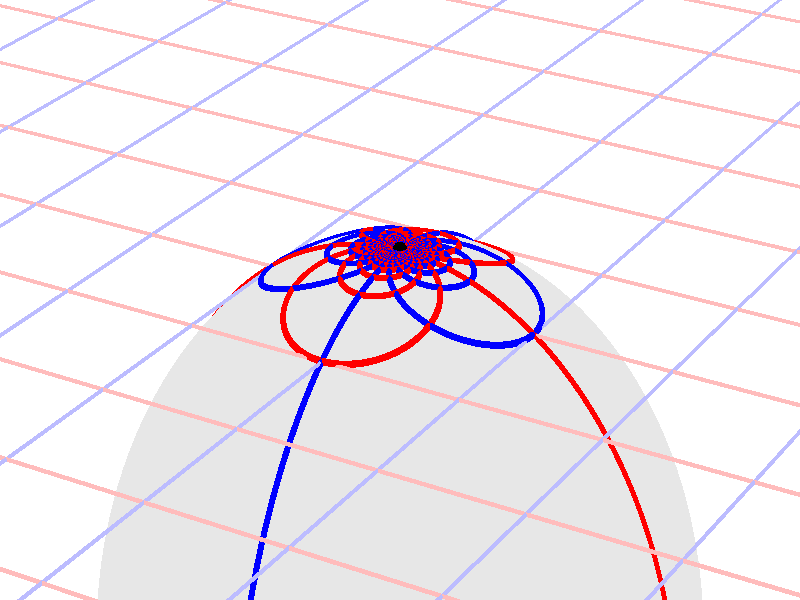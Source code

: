 #version 3.7;
global_settings{assumed_gamma 1.0}
camera{perspective location <16.275953626987476496879026, 9.396926207859083390872001, 6.840402866513374036117057> right <0.133333333333333331482962, -0.230940107675850353485814, -0.000000000000000000000000> up <-0.044429719908903583802662, -0.025651510749425152774217, 0.140953893117886280839102> direction <0.813797681349373802639491, 0.469846310392954158441370, 0.342020143325668712908083> sky <-0.296198132726023855010311, -0.171010071662834328698466, 0.939692620785908427905042> look_at <15.462155945638102139128023, 8.927079897466128954874875, 6.498382723187705600764730>}
light_source{<16.275953626987476496879026, 9.396926207859083390872001, 6.840402866513374036117057> rgb<1.0,1.0,1.0>}
background{rgb<1,1,1>}
union{object{sphere{<0.000000000000000000000000, 0.000000000000000000000000, -1.818950160700470553010177>,2.075711850694182292187406} pigment{rgbft<0.8,0.8,0.8,0.2,0.2>}}object{union{cylinder{<-50.000000000000000000000000, 50.000000000000000000000000, 0.000000000000000000000000>,<-50.000000000000000000000000, -50.000000000000000000000000, 0.000000000000000000000000>,0.010000000000000000208167}cylinder{<-49.000000000000000000000000, 50.000000000000000000000000, 0.000000000000000000000000>,<-49.000000000000000000000000, -50.000000000000000000000000, 0.000000000000000000000000>,0.010000000000000000208167}cylinder{<-48.000000000000000000000000, 50.000000000000000000000000, 0.000000000000000000000000>,<-48.000000000000000000000000, -50.000000000000000000000000, 0.000000000000000000000000>,0.010000000000000000208167}cylinder{<-47.000000000000000000000000, 50.000000000000000000000000, 0.000000000000000000000000>,<-47.000000000000000000000000, -50.000000000000000000000000, 0.000000000000000000000000>,0.010000000000000000208167}cylinder{<-46.000000000000000000000000, 50.000000000000000000000000, 0.000000000000000000000000>,<-46.000000000000000000000000, -50.000000000000000000000000, 0.000000000000000000000000>,0.010000000000000000208167}cylinder{<-45.000000000000000000000000, 50.000000000000000000000000, 0.000000000000000000000000>,<-45.000000000000000000000000, -50.000000000000000000000000, 0.000000000000000000000000>,0.010000000000000000208167}cylinder{<-44.000000000000000000000000, 50.000000000000000000000000, 0.000000000000000000000000>,<-44.000000000000000000000000, -50.000000000000000000000000, 0.000000000000000000000000>,0.010000000000000000208167}cylinder{<-43.000000000000000000000000, 50.000000000000000000000000, 0.000000000000000000000000>,<-43.000000000000000000000000, -50.000000000000000000000000, 0.000000000000000000000000>,0.010000000000000000208167}cylinder{<-42.000000000000000000000000, 50.000000000000000000000000, 0.000000000000000000000000>,<-42.000000000000000000000000, -50.000000000000000000000000, 0.000000000000000000000000>,0.010000000000000000208167}cylinder{<-41.000000000000000000000000, 50.000000000000000000000000, 0.000000000000000000000000>,<-41.000000000000000000000000, -50.000000000000000000000000, 0.000000000000000000000000>,0.010000000000000000208167}cylinder{<-40.000000000000000000000000, 50.000000000000000000000000, 0.000000000000000000000000>,<-40.000000000000000000000000, -50.000000000000000000000000, 0.000000000000000000000000>,0.010000000000000000208167}cylinder{<-39.000000000000000000000000, 50.000000000000000000000000, 0.000000000000000000000000>,<-39.000000000000000000000000, -50.000000000000000000000000, 0.000000000000000000000000>,0.010000000000000000208167}cylinder{<-38.000000000000000000000000, 50.000000000000000000000000, 0.000000000000000000000000>,<-38.000000000000000000000000, -50.000000000000000000000000, 0.000000000000000000000000>,0.010000000000000000208167}cylinder{<-37.000000000000000000000000, 50.000000000000000000000000, 0.000000000000000000000000>,<-37.000000000000000000000000, -50.000000000000000000000000, 0.000000000000000000000000>,0.010000000000000000208167}cylinder{<-36.000000000000000000000000, 50.000000000000000000000000, 0.000000000000000000000000>,<-36.000000000000000000000000, -50.000000000000000000000000, 0.000000000000000000000000>,0.010000000000000000208167}cylinder{<-35.000000000000000000000000, 50.000000000000000000000000, 0.000000000000000000000000>,<-35.000000000000000000000000, -50.000000000000000000000000, 0.000000000000000000000000>,0.010000000000000000208167}cylinder{<-34.000000000000000000000000, 50.000000000000000000000000, 0.000000000000000000000000>,<-34.000000000000000000000000, -50.000000000000000000000000, 0.000000000000000000000000>,0.010000000000000000208167}cylinder{<-33.000000000000000000000000, 50.000000000000000000000000, 0.000000000000000000000000>,<-33.000000000000000000000000, -50.000000000000000000000000, 0.000000000000000000000000>,0.010000000000000000208167}cylinder{<-32.000000000000000000000000, 50.000000000000000000000000, 0.000000000000000000000000>,<-32.000000000000000000000000, -50.000000000000000000000000, 0.000000000000000000000000>,0.010000000000000000208167}cylinder{<-31.000000000000000000000000, 50.000000000000000000000000, 0.000000000000000000000000>,<-31.000000000000000000000000, -50.000000000000000000000000, 0.000000000000000000000000>,0.010000000000000000208167}cylinder{<-30.000000000000000000000000, 50.000000000000000000000000, 0.000000000000000000000000>,<-30.000000000000000000000000, -50.000000000000000000000000, 0.000000000000000000000000>,0.010000000000000000208167}cylinder{<-29.000000000000000000000000, 50.000000000000000000000000, 0.000000000000000000000000>,<-29.000000000000000000000000, -50.000000000000000000000000, 0.000000000000000000000000>,0.010000000000000000208167}cylinder{<-28.000000000000000000000000, 50.000000000000000000000000, 0.000000000000000000000000>,<-28.000000000000000000000000, -50.000000000000000000000000, 0.000000000000000000000000>,0.010000000000000000208167}cylinder{<-27.000000000000000000000000, 50.000000000000000000000000, 0.000000000000000000000000>,<-27.000000000000000000000000, -50.000000000000000000000000, 0.000000000000000000000000>,0.010000000000000000208167}cylinder{<-26.000000000000000000000000, 50.000000000000000000000000, 0.000000000000000000000000>,<-26.000000000000000000000000, -50.000000000000000000000000, 0.000000000000000000000000>,0.010000000000000000208167}cylinder{<-25.000000000000000000000000, 50.000000000000000000000000, 0.000000000000000000000000>,<-25.000000000000000000000000, -50.000000000000000000000000, 0.000000000000000000000000>,0.010000000000000000208167}cylinder{<-24.000000000000000000000000, 50.000000000000000000000000, 0.000000000000000000000000>,<-24.000000000000000000000000, -50.000000000000000000000000, 0.000000000000000000000000>,0.010000000000000000208167}cylinder{<-23.000000000000000000000000, 50.000000000000000000000000, 0.000000000000000000000000>,<-23.000000000000000000000000, -50.000000000000000000000000, 0.000000000000000000000000>,0.010000000000000000208167}cylinder{<-22.000000000000000000000000, 50.000000000000000000000000, 0.000000000000000000000000>,<-22.000000000000000000000000, -50.000000000000000000000000, 0.000000000000000000000000>,0.010000000000000000208167}cylinder{<-21.000000000000000000000000, 50.000000000000000000000000, 0.000000000000000000000000>,<-21.000000000000000000000000, -50.000000000000000000000000, 0.000000000000000000000000>,0.010000000000000000208167}cylinder{<-20.000000000000000000000000, 50.000000000000000000000000, 0.000000000000000000000000>,<-20.000000000000000000000000, -50.000000000000000000000000, 0.000000000000000000000000>,0.010000000000000000208167}cylinder{<-19.000000000000000000000000, 50.000000000000000000000000, 0.000000000000000000000000>,<-19.000000000000000000000000, -50.000000000000000000000000, 0.000000000000000000000000>,0.010000000000000000208167}cylinder{<-18.000000000000000000000000, 50.000000000000000000000000, 0.000000000000000000000000>,<-18.000000000000000000000000, -50.000000000000000000000000, 0.000000000000000000000000>,0.010000000000000000208167}cylinder{<-17.000000000000000000000000, 50.000000000000000000000000, 0.000000000000000000000000>,<-17.000000000000000000000000, -50.000000000000000000000000, 0.000000000000000000000000>,0.010000000000000000208167}cylinder{<-16.000000000000000000000000, 50.000000000000000000000000, 0.000000000000000000000000>,<-16.000000000000000000000000, -50.000000000000000000000000, 0.000000000000000000000000>,0.010000000000000000208167}cylinder{<-15.000000000000000000000000, 50.000000000000000000000000, 0.000000000000000000000000>,<-15.000000000000000000000000, -50.000000000000000000000000, 0.000000000000000000000000>,0.010000000000000000208167}cylinder{<-14.000000000000000000000000, 50.000000000000000000000000, 0.000000000000000000000000>,<-14.000000000000000000000000, -50.000000000000000000000000, 0.000000000000000000000000>,0.010000000000000000208167}cylinder{<-13.000000000000000000000000, 50.000000000000000000000000, 0.000000000000000000000000>,<-13.000000000000000000000000, -50.000000000000000000000000, 0.000000000000000000000000>,0.010000000000000000208167}cylinder{<-12.000000000000000000000000, 50.000000000000000000000000, 0.000000000000000000000000>,<-12.000000000000000000000000, -50.000000000000000000000000, 0.000000000000000000000000>,0.010000000000000000208167}cylinder{<-11.000000000000000000000000, 50.000000000000000000000000, 0.000000000000000000000000>,<-11.000000000000000000000000, -50.000000000000000000000000, 0.000000000000000000000000>,0.010000000000000000208167}cylinder{<-10.000000000000000000000000, 50.000000000000000000000000, 0.000000000000000000000000>,<-10.000000000000000000000000, -50.000000000000000000000000, 0.000000000000000000000000>,0.010000000000000000208167}cylinder{<-9.000000000000000000000000, 50.000000000000000000000000, 0.000000000000000000000000>,<-9.000000000000000000000000, -50.000000000000000000000000, 0.000000000000000000000000>,0.010000000000000000208167}cylinder{<-8.000000000000000000000000, 50.000000000000000000000000, 0.000000000000000000000000>,<-8.000000000000000000000000, -50.000000000000000000000000, 0.000000000000000000000000>,0.010000000000000000208167}cylinder{<-7.000000000000000000000000, 50.000000000000000000000000, 0.000000000000000000000000>,<-7.000000000000000000000000, -50.000000000000000000000000, 0.000000000000000000000000>,0.010000000000000000208167}cylinder{<-6.000000000000000000000000, 50.000000000000000000000000, 0.000000000000000000000000>,<-6.000000000000000000000000, -50.000000000000000000000000, 0.000000000000000000000000>,0.010000000000000000208167}cylinder{<-5.000000000000000000000000, 50.000000000000000000000000, 0.000000000000000000000000>,<-5.000000000000000000000000, -50.000000000000000000000000, 0.000000000000000000000000>,0.010000000000000000208167}cylinder{<-4.000000000000000000000000, 50.000000000000000000000000, 0.000000000000000000000000>,<-4.000000000000000000000000, -50.000000000000000000000000, 0.000000000000000000000000>,0.010000000000000000208167}cylinder{<-3.000000000000000000000000, 50.000000000000000000000000, 0.000000000000000000000000>,<-3.000000000000000000000000, -50.000000000000000000000000, 0.000000000000000000000000>,0.010000000000000000208167}cylinder{<-2.000000000000000000000000, 50.000000000000000000000000, 0.000000000000000000000000>,<-2.000000000000000000000000, -50.000000000000000000000000, 0.000000000000000000000000>,0.010000000000000000208167}cylinder{<-1.000000000000000000000000, 50.000000000000000000000000, 0.000000000000000000000000>,<-1.000000000000000000000000, -50.000000000000000000000000, 0.000000000000000000000000>,0.010000000000000000208167}cylinder{<0.000000000000000000000000, 50.000000000000000000000000, 0.000000000000000000000000>,<0.000000000000000000000000, -50.000000000000000000000000, 0.000000000000000000000000>,0.010000000000000000208167}cylinder{<1.000000000000000000000000, 50.000000000000000000000000, 0.000000000000000000000000>,<1.000000000000000000000000, -50.000000000000000000000000, 0.000000000000000000000000>,0.010000000000000000208167}cylinder{<2.000000000000000000000000, 50.000000000000000000000000, 0.000000000000000000000000>,<2.000000000000000000000000, -50.000000000000000000000000, 0.000000000000000000000000>,0.010000000000000000208167}cylinder{<3.000000000000000000000000, 50.000000000000000000000000, 0.000000000000000000000000>,<3.000000000000000000000000, -50.000000000000000000000000, 0.000000000000000000000000>,0.010000000000000000208167}cylinder{<4.000000000000000000000000, 50.000000000000000000000000, 0.000000000000000000000000>,<4.000000000000000000000000, -50.000000000000000000000000, 0.000000000000000000000000>,0.010000000000000000208167}cylinder{<5.000000000000000000000000, 50.000000000000000000000000, 0.000000000000000000000000>,<5.000000000000000000000000, -50.000000000000000000000000, 0.000000000000000000000000>,0.010000000000000000208167}cylinder{<6.000000000000000000000000, 50.000000000000000000000000, 0.000000000000000000000000>,<6.000000000000000000000000, -50.000000000000000000000000, 0.000000000000000000000000>,0.010000000000000000208167}cylinder{<7.000000000000000000000000, 50.000000000000000000000000, 0.000000000000000000000000>,<7.000000000000000000000000, -50.000000000000000000000000, 0.000000000000000000000000>,0.010000000000000000208167}cylinder{<8.000000000000000000000000, 50.000000000000000000000000, 0.000000000000000000000000>,<8.000000000000000000000000, -50.000000000000000000000000, 0.000000000000000000000000>,0.010000000000000000208167}cylinder{<9.000000000000000000000000, 50.000000000000000000000000, 0.000000000000000000000000>,<9.000000000000000000000000, -50.000000000000000000000000, 0.000000000000000000000000>,0.010000000000000000208167}cylinder{<10.000000000000000000000000, 50.000000000000000000000000, 0.000000000000000000000000>,<10.000000000000000000000000, -50.000000000000000000000000, 0.000000000000000000000000>,0.010000000000000000208167}cylinder{<11.000000000000000000000000, 50.000000000000000000000000, 0.000000000000000000000000>,<11.000000000000000000000000, -50.000000000000000000000000, 0.000000000000000000000000>,0.010000000000000000208167}cylinder{<12.000000000000000000000000, 50.000000000000000000000000, 0.000000000000000000000000>,<12.000000000000000000000000, -50.000000000000000000000000, 0.000000000000000000000000>,0.010000000000000000208167}cylinder{<13.000000000000000000000000, 50.000000000000000000000000, 0.000000000000000000000000>,<13.000000000000000000000000, -50.000000000000000000000000, 0.000000000000000000000000>,0.010000000000000000208167}cylinder{<14.000000000000000000000000, 50.000000000000000000000000, 0.000000000000000000000000>,<14.000000000000000000000000, -50.000000000000000000000000, 0.000000000000000000000000>,0.010000000000000000208167}cylinder{<15.000000000000000000000000, 50.000000000000000000000000, 0.000000000000000000000000>,<15.000000000000000000000000, -50.000000000000000000000000, 0.000000000000000000000000>,0.010000000000000000208167}cylinder{<16.000000000000000000000000, 50.000000000000000000000000, 0.000000000000000000000000>,<16.000000000000000000000000, -50.000000000000000000000000, 0.000000000000000000000000>,0.010000000000000000208167}cylinder{<17.000000000000000000000000, 50.000000000000000000000000, 0.000000000000000000000000>,<17.000000000000000000000000, -50.000000000000000000000000, 0.000000000000000000000000>,0.010000000000000000208167}cylinder{<18.000000000000000000000000, 50.000000000000000000000000, 0.000000000000000000000000>,<18.000000000000000000000000, -50.000000000000000000000000, 0.000000000000000000000000>,0.010000000000000000208167}cylinder{<19.000000000000000000000000, 50.000000000000000000000000, 0.000000000000000000000000>,<19.000000000000000000000000, -50.000000000000000000000000, 0.000000000000000000000000>,0.010000000000000000208167}cylinder{<20.000000000000000000000000, 50.000000000000000000000000, 0.000000000000000000000000>,<20.000000000000000000000000, -50.000000000000000000000000, 0.000000000000000000000000>,0.010000000000000000208167}cylinder{<21.000000000000000000000000, 50.000000000000000000000000, 0.000000000000000000000000>,<21.000000000000000000000000, -50.000000000000000000000000, 0.000000000000000000000000>,0.010000000000000000208167}cylinder{<22.000000000000000000000000, 50.000000000000000000000000, 0.000000000000000000000000>,<22.000000000000000000000000, -50.000000000000000000000000, 0.000000000000000000000000>,0.010000000000000000208167}cylinder{<23.000000000000000000000000, 50.000000000000000000000000, 0.000000000000000000000000>,<23.000000000000000000000000, -50.000000000000000000000000, 0.000000000000000000000000>,0.010000000000000000208167}cylinder{<24.000000000000000000000000, 50.000000000000000000000000, 0.000000000000000000000000>,<24.000000000000000000000000, -50.000000000000000000000000, 0.000000000000000000000000>,0.010000000000000000208167}cylinder{<25.000000000000000000000000, 50.000000000000000000000000, 0.000000000000000000000000>,<25.000000000000000000000000, -50.000000000000000000000000, 0.000000000000000000000000>,0.010000000000000000208167}cylinder{<26.000000000000000000000000, 50.000000000000000000000000, 0.000000000000000000000000>,<26.000000000000000000000000, -50.000000000000000000000000, 0.000000000000000000000000>,0.010000000000000000208167}cylinder{<27.000000000000000000000000, 50.000000000000000000000000, 0.000000000000000000000000>,<27.000000000000000000000000, -50.000000000000000000000000, 0.000000000000000000000000>,0.010000000000000000208167}cylinder{<28.000000000000000000000000, 50.000000000000000000000000, 0.000000000000000000000000>,<28.000000000000000000000000, -50.000000000000000000000000, 0.000000000000000000000000>,0.010000000000000000208167}cylinder{<29.000000000000000000000000, 50.000000000000000000000000, 0.000000000000000000000000>,<29.000000000000000000000000, -50.000000000000000000000000, 0.000000000000000000000000>,0.010000000000000000208167}cylinder{<30.000000000000000000000000, 50.000000000000000000000000, 0.000000000000000000000000>,<30.000000000000000000000000, -50.000000000000000000000000, 0.000000000000000000000000>,0.010000000000000000208167}cylinder{<31.000000000000000000000000, 50.000000000000000000000000, 0.000000000000000000000000>,<31.000000000000000000000000, -50.000000000000000000000000, 0.000000000000000000000000>,0.010000000000000000208167}cylinder{<32.000000000000000000000000, 50.000000000000000000000000, 0.000000000000000000000000>,<32.000000000000000000000000, -50.000000000000000000000000, 0.000000000000000000000000>,0.010000000000000000208167}cylinder{<33.000000000000000000000000, 50.000000000000000000000000, 0.000000000000000000000000>,<33.000000000000000000000000, -50.000000000000000000000000, 0.000000000000000000000000>,0.010000000000000000208167}cylinder{<34.000000000000000000000000, 50.000000000000000000000000, 0.000000000000000000000000>,<34.000000000000000000000000, -50.000000000000000000000000, 0.000000000000000000000000>,0.010000000000000000208167}cylinder{<35.000000000000000000000000, 50.000000000000000000000000, 0.000000000000000000000000>,<35.000000000000000000000000, -50.000000000000000000000000, 0.000000000000000000000000>,0.010000000000000000208167}cylinder{<36.000000000000000000000000, 50.000000000000000000000000, 0.000000000000000000000000>,<36.000000000000000000000000, -50.000000000000000000000000, 0.000000000000000000000000>,0.010000000000000000208167}cylinder{<37.000000000000000000000000, 50.000000000000000000000000, 0.000000000000000000000000>,<37.000000000000000000000000, -50.000000000000000000000000, 0.000000000000000000000000>,0.010000000000000000208167}cylinder{<38.000000000000000000000000, 50.000000000000000000000000, 0.000000000000000000000000>,<38.000000000000000000000000, -50.000000000000000000000000, 0.000000000000000000000000>,0.010000000000000000208167}cylinder{<39.000000000000000000000000, 50.000000000000000000000000, 0.000000000000000000000000>,<39.000000000000000000000000, -50.000000000000000000000000, 0.000000000000000000000000>,0.010000000000000000208167}cylinder{<40.000000000000000000000000, 50.000000000000000000000000, 0.000000000000000000000000>,<40.000000000000000000000000, -50.000000000000000000000000, 0.000000000000000000000000>,0.010000000000000000208167}cylinder{<41.000000000000000000000000, 50.000000000000000000000000, 0.000000000000000000000000>,<41.000000000000000000000000, -50.000000000000000000000000, 0.000000000000000000000000>,0.010000000000000000208167}cylinder{<42.000000000000000000000000, 50.000000000000000000000000, 0.000000000000000000000000>,<42.000000000000000000000000, -50.000000000000000000000000, 0.000000000000000000000000>,0.010000000000000000208167}cylinder{<43.000000000000000000000000, 50.000000000000000000000000, 0.000000000000000000000000>,<43.000000000000000000000000, -50.000000000000000000000000, 0.000000000000000000000000>,0.010000000000000000208167}cylinder{<44.000000000000000000000000, 50.000000000000000000000000, 0.000000000000000000000000>,<44.000000000000000000000000, -50.000000000000000000000000, 0.000000000000000000000000>,0.010000000000000000208167}cylinder{<45.000000000000000000000000, 50.000000000000000000000000, 0.000000000000000000000000>,<45.000000000000000000000000, -50.000000000000000000000000, 0.000000000000000000000000>,0.010000000000000000208167}cylinder{<46.000000000000000000000000, 50.000000000000000000000000, 0.000000000000000000000000>,<46.000000000000000000000000, -50.000000000000000000000000, 0.000000000000000000000000>,0.010000000000000000208167}cylinder{<47.000000000000000000000000, 50.000000000000000000000000, 0.000000000000000000000000>,<47.000000000000000000000000, -50.000000000000000000000000, 0.000000000000000000000000>,0.010000000000000000208167}cylinder{<48.000000000000000000000000, 50.000000000000000000000000, 0.000000000000000000000000>,<48.000000000000000000000000, -50.000000000000000000000000, 0.000000000000000000000000>,0.010000000000000000208167}cylinder{<49.000000000000000000000000, 50.000000000000000000000000, 0.000000000000000000000000>,<49.000000000000000000000000, -50.000000000000000000000000, 0.000000000000000000000000>,0.010000000000000000208167}cylinder{<50.000000000000000000000000, 50.000000000000000000000000, 0.000000000000000000000000>,<50.000000000000000000000000, -50.000000000000000000000000, 0.000000000000000000000000>,0.010000000000000000208167}} pigment{rgb<1.0,0.5,0.5>}}object{union{cylinder{<50.000000000000000000000000, -50.000000000000000000000000, 0.000000000000000000000000>,<-50.000000000000000000000000, -50.000000000000000000000000, 0.000000000000000000000000>,0.010000000000000000208167}cylinder{<50.000000000000000000000000, -49.000000000000000000000000, 0.000000000000000000000000>,<-50.000000000000000000000000, -49.000000000000000000000000, 0.000000000000000000000000>,0.010000000000000000208167}cylinder{<50.000000000000000000000000, -48.000000000000000000000000, 0.000000000000000000000000>,<-50.000000000000000000000000, -48.000000000000000000000000, 0.000000000000000000000000>,0.010000000000000000208167}cylinder{<50.000000000000000000000000, -47.000000000000000000000000, 0.000000000000000000000000>,<-50.000000000000000000000000, -47.000000000000000000000000, 0.000000000000000000000000>,0.010000000000000000208167}cylinder{<50.000000000000000000000000, -46.000000000000000000000000, 0.000000000000000000000000>,<-50.000000000000000000000000, -46.000000000000000000000000, 0.000000000000000000000000>,0.010000000000000000208167}cylinder{<50.000000000000000000000000, -45.000000000000000000000000, 0.000000000000000000000000>,<-50.000000000000000000000000, -45.000000000000000000000000, 0.000000000000000000000000>,0.010000000000000000208167}cylinder{<50.000000000000000000000000, -44.000000000000000000000000, 0.000000000000000000000000>,<-50.000000000000000000000000, -44.000000000000000000000000, 0.000000000000000000000000>,0.010000000000000000208167}cylinder{<50.000000000000000000000000, -43.000000000000000000000000, 0.000000000000000000000000>,<-50.000000000000000000000000, -43.000000000000000000000000, 0.000000000000000000000000>,0.010000000000000000208167}cylinder{<50.000000000000000000000000, -42.000000000000000000000000, 0.000000000000000000000000>,<-50.000000000000000000000000, -42.000000000000000000000000, 0.000000000000000000000000>,0.010000000000000000208167}cylinder{<50.000000000000000000000000, -41.000000000000000000000000, 0.000000000000000000000000>,<-50.000000000000000000000000, -41.000000000000000000000000, 0.000000000000000000000000>,0.010000000000000000208167}cylinder{<50.000000000000000000000000, -40.000000000000000000000000, 0.000000000000000000000000>,<-50.000000000000000000000000, -40.000000000000000000000000, 0.000000000000000000000000>,0.010000000000000000208167}cylinder{<50.000000000000000000000000, -39.000000000000000000000000, 0.000000000000000000000000>,<-50.000000000000000000000000, -39.000000000000000000000000, 0.000000000000000000000000>,0.010000000000000000208167}cylinder{<50.000000000000000000000000, -38.000000000000000000000000, 0.000000000000000000000000>,<-50.000000000000000000000000, -38.000000000000000000000000, 0.000000000000000000000000>,0.010000000000000000208167}cylinder{<50.000000000000000000000000, -37.000000000000000000000000, 0.000000000000000000000000>,<-50.000000000000000000000000, -37.000000000000000000000000, 0.000000000000000000000000>,0.010000000000000000208167}cylinder{<50.000000000000000000000000, -36.000000000000000000000000, 0.000000000000000000000000>,<-50.000000000000000000000000, -36.000000000000000000000000, 0.000000000000000000000000>,0.010000000000000000208167}cylinder{<50.000000000000000000000000, -35.000000000000000000000000, 0.000000000000000000000000>,<-50.000000000000000000000000, -35.000000000000000000000000, 0.000000000000000000000000>,0.010000000000000000208167}cylinder{<50.000000000000000000000000, -34.000000000000000000000000, 0.000000000000000000000000>,<-50.000000000000000000000000, -34.000000000000000000000000, 0.000000000000000000000000>,0.010000000000000000208167}cylinder{<50.000000000000000000000000, -33.000000000000000000000000, 0.000000000000000000000000>,<-50.000000000000000000000000, -33.000000000000000000000000, 0.000000000000000000000000>,0.010000000000000000208167}cylinder{<50.000000000000000000000000, -32.000000000000000000000000, 0.000000000000000000000000>,<-50.000000000000000000000000, -32.000000000000000000000000, 0.000000000000000000000000>,0.010000000000000000208167}cylinder{<50.000000000000000000000000, -31.000000000000000000000000, 0.000000000000000000000000>,<-50.000000000000000000000000, -31.000000000000000000000000, 0.000000000000000000000000>,0.010000000000000000208167}cylinder{<50.000000000000000000000000, -30.000000000000000000000000, 0.000000000000000000000000>,<-50.000000000000000000000000, -30.000000000000000000000000, 0.000000000000000000000000>,0.010000000000000000208167}cylinder{<50.000000000000000000000000, -29.000000000000000000000000, 0.000000000000000000000000>,<-50.000000000000000000000000, -29.000000000000000000000000, 0.000000000000000000000000>,0.010000000000000000208167}cylinder{<50.000000000000000000000000, -28.000000000000000000000000, 0.000000000000000000000000>,<-50.000000000000000000000000, -28.000000000000000000000000, 0.000000000000000000000000>,0.010000000000000000208167}cylinder{<50.000000000000000000000000, -27.000000000000000000000000, 0.000000000000000000000000>,<-50.000000000000000000000000, -27.000000000000000000000000, 0.000000000000000000000000>,0.010000000000000000208167}cylinder{<50.000000000000000000000000, -26.000000000000000000000000, 0.000000000000000000000000>,<-50.000000000000000000000000, -26.000000000000000000000000, 0.000000000000000000000000>,0.010000000000000000208167}cylinder{<50.000000000000000000000000, -25.000000000000000000000000, 0.000000000000000000000000>,<-50.000000000000000000000000, -25.000000000000000000000000, 0.000000000000000000000000>,0.010000000000000000208167}cylinder{<50.000000000000000000000000, -24.000000000000000000000000, 0.000000000000000000000000>,<-50.000000000000000000000000, -24.000000000000000000000000, 0.000000000000000000000000>,0.010000000000000000208167}cylinder{<50.000000000000000000000000, -23.000000000000000000000000, 0.000000000000000000000000>,<-50.000000000000000000000000, -23.000000000000000000000000, 0.000000000000000000000000>,0.010000000000000000208167}cylinder{<50.000000000000000000000000, -22.000000000000000000000000, 0.000000000000000000000000>,<-50.000000000000000000000000, -22.000000000000000000000000, 0.000000000000000000000000>,0.010000000000000000208167}cylinder{<50.000000000000000000000000, -21.000000000000000000000000, 0.000000000000000000000000>,<-50.000000000000000000000000, -21.000000000000000000000000, 0.000000000000000000000000>,0.010000000000000000208167}cylinder{<50.000000000000000000000000, -20.000000000000000000000000, 0.000000000000000000000000>,<-50.000000000000000000000000, -20.000000000000000000000000, 0.000000000000000000000000>,0.010000000000000000208167}cylinder{<50.000000000000000000000000, -19.000000000000000000000000, 0.000000000000000000000000>,<-50.000000000000000000000000, -19.000000000000000000000000, 0.000000000000000000000000>,0.010000000000000000208167}cylinder{<50.000000000000000000000000, -18.000000000000000000000000, 0.000000000000000000000000>,<-50.000000000000000000000000, -18.000000000000000000000000, 0.000000000000000000000000>,0.010000000000000000208167}cylinder{<50.000000000000000000000000, -17.000000000000000000000000, 0.000000000000000000000000>,<-50.000000000000000000000000, -17.000000000000000000000000, 0.000000000000000000000000>,0.010000000000000000208167}cylinder{<50.000000000000000000000000, -16.000000000000000000000000, 0.000000000000000000000000>,<-50.000000000000000000000000, -16.000000000000000000000000, 0.000000000000000000000000>,0.010000000000000000208167}cylinder{<50.000000000000000000000000, -15.000000000000000000000000, 0.000000000000000000000000>,<-50.000000000000000000000000, -15.000000000000000000000000, 0.000000000000000000000000>,0.010000000000000000208167}cylinder{<50.000000000000000000000000, -14.000000000000000000000000, 0.000000000000000000000000>,<-50.000000000000000000000000, -14.000000000000000000000000, 0.000000000000000000000000>,0.010000000000000000208167}cylinder{<50.000000000000000000000000, -13.000000000000000000000000, 0.000000000000000000000000>,<-50.000000000000000000000000, -13.000000000000000000000000, 0.000000000000000000000000>,0.010000000000000000208167}cylinder{<50.000000000000000000000000, -12.000000000000000000000000, 0.000000000000000000000000>,<-50.000000000000000000000000, -12.000000000000000000000000, 0.000000000000000000000000>,0.010000000000000000208167}cylinder{<50.000000000000000000000000, -11.000000000000000000000000, 0.000000000000000000000000>,<-50.000000000000000000000000, -11.000000000000000000000000, 0.000000000000000000000000>,0.010000000000000000208167}cylinder{<50.000000000000000000000000, -10.000000000000000000000000, 0.000000000000000000000000>,<-50.000000000000000000000000, -10.000000000000000000000000, 0.000000000000000000000000>,0.010000000000000000208167}cylinder{<50.000000000000000000000000, -9.000000000000000000000000, 0.000000000000000000000000>,<-50.000000000000000000000000, -9.000000000000000000000000, 0.000000000000000000000000>,0.010000000000000000208167}cylinder{<50.000000000000000000000000, -8.000000000000000000000000, 0.000000000000000000000000>,<-50.000000000000000000000000, -8.000000000000000000000000, 0.000000000000000000000000>,0.010000000000000000208167}cylinder{<50.000000000000000000000000, -7.000000000000000000000000, 0.000000000000000000000000>,<-50.000000000000000000000000, -7.000000000000000000000000, 0.000000000000000000000000>,0.010000000000000000208167}cylinder{<50.000000000000000000000000, -6.000000000000000000000000, 0.000000000000000000000000>,<-50.000000000000000000000000, -6.000000000000000000000000, 0.000000000000000000000000>,0.010000000000000000208167}cylinder{<50.000000000000000000000000, -5.000000000000000000000000, 0.000000000000000000000000>,<-50.000000000000000000000000, -5.000000000000000000000000, 0.000000000000000000000000>,0.010000000000000000208167}cylinder{<50.000000000000000000000000, -4.000000000000000000000000, 0.000000000000000000000000>,<-50.000000000000000000000000, -4.000000000000000000000000, 0.000000000000000000000000>,0.010000000000000000208167}cylinder{<50.000000000000000000000000, -3.000000000000000000000000, 0.000000000000000000000000>,<-50.000000000000000000000000, -3.000000000000000000000000, 0.000000000000000000000000>,0.010000000000000000208167}cylinder{<50.000000000000000000000000, -2.000000000000000000000000, 0.000000000000000000000000>,<-50.000000000000000000000000, -2.000000000000000000000000, 0.000000000000000000000000>,0.010000000000000000208167}cylinder{<50.000000000000000000000000, -1.000000000000000000000000, 0.000000000000000000000000>,<-50.000000000000000000000000, -1.000000000000000000000000, 0.000000000000000000000000>,0.010000000000000000208167}cylinder{<50.000000000000000000000000, 0.000000000000000000000000, 0.000000000000000000000000>,<-50.000000000000000000000000, 0.000000000000000000000000, 0.000000000000000000000000>,0.010000000000000000208167}cylinder{<50.000000000000000000000000, 1.000000000000000000000000, 0.000000000000000000000000>,<-50.000000000000000000000000, 1.000000000000000000000000, 0.000000000000000000000000>,0.010000000000000000208167}cylinder{<50.000000000000000000000000, 2.000000000000000000000000, 0.000000000000000000000000>,<-50.000000000000000000000000, 2.000000000000000000000000, 0.000000000000000000000000>,0.010000000000000000208167}cylinder{<50.000000000000000000000000, 3.000000000000000000000000, 0.000000000000000000000000>,<-50.000000000000000000000000, 3.000000000000000000000000, 0.000000000000000000000000>,0.010000000000000000208167}cylinder{<50.000000000000000000000000, 4.000000000000000000000000, 0.000000000000000000000000>,<-50.000000000000000000000000, 4.000000000000000000000000, 0.000000000000000000000000>,0.010000000000000000208167}cylinder{<50.000000000000000000000000, 5.000000000000000000000000, 0.000000000000000000000000>,<-50.000000000000000000000000, 5.000000000000000000000000, 0.000000000000000000000000>,0.010000000000000000208167}cylinder{<50.000000000000000000000000, 6.000000000000000000000000, 0.000000000000000000000000>,<-50.000000000000000000000000, 6.000000000000000000000000, 0.000000000000000000000000>,0.010000000000000000208167}cylinder{<50.000000000000000000000000, 7.000000000000000000000000, 0.000000000000000000000000>,<-50.000000000000000000000000, 7.000000000000000000000000, 0.000000000000000000000000>,0.010000000000000000208167}cylinder{<50.000000000000000000000000, 8.000000000000000000000000, 0.000000000000000000000000>,<-50.000000000000000000000000, 8.000000000000000000000000, 0.000000000000000000000000>,0.010000000000000000208167}cylinder{<50.000000000000000000000000, 9.000000000000000000000000, 0.000000000000000000000000>,<-50.000000000000000000000000, 9.000000000000000000000000, 0.000000000000000000000000>,0.010000000000000000208167}cylinder{<50.000000000000000000000000, 10.000000000000000000000000, 0.000000000000000000000000>,<-50.000000000000000000000000, 10.000000000000000000000000, 0.000000000000000000000000>,0.010000000000000000208167}cylinder{<50.000000000000000000000000, 11.000000000000000000000000, 0.000000000000000000000000>,<-50.000000000000000000000000, 11.000000000000000000000000, 0.000000000000000000000000>,0.010000000000000000208167}cylinder{<50.000000000000000000000000, 12.000000000000000000000000, 0.000000000000000000000000>,<-50.000000000000000000000000, 12.000000000000000000000000, 0.000000000000000000000000>,0.010000000000000000208167}cylinder{<50.000000000000000000000000, 13.000000000000000000000000, 0.000000000000000000000000>,<-50.000000000000000000000000, 13.000000000000000000000000, 0.000000000000000000000000>,0.010000000000000000208167}cylinder{<50.000000000000000000000000, 14.000000000000000000000000, 0.000000000000000000000000>,<-50.000000000000000000000000, 14.000000000000000000000000, 0.000000000000000000000000>,0.010000000000000000208167}cylinder{<50.000000000000000000000000, 15.000000000000000000000000, 0.000000000000000000000000>,<-50.000000000000000000000000, 15.000000000000000000000000, 0.000000000000000000000000>,0.010000000000000000208167}cylinder{<50.000000000000000000000000, 16.000000000000000000000000, 0.000000000000000000000000>,<-50.000000000000000000000000, 16.000000000000000000000000, 0.000000000000000000000000>,0.010000000000000000208167}cylinder{<50.000000000000000000000000, 17.000000000000000000000000, 0.000000000000000000000000>,<-50.000000000000000000000000, 17.000000000000000000000000, 0.000000000000000000000000>,0.010000000000000000208167}cylinder{<50.000000000000000000000000, 18.000000000000000000000000, 0.000000000000000000000000>,<-50.000000000000000000000000, 18.000000000000000000000000, 0.000000000000000000000000>,0.010000000000000000208167}cylinder{<50.000000000000000000000000, 19.000000000000000000000000, 0.000000000000000000000000>,<-50.000000000000000000000000, 19.000000000000000000000000, 0.000000000000000000000000>,0.010000000000000000208167}cylinder{<50.000000000000000000000000, 20.000000000000000000000000, 0.000000000000000000000000>,<-50.000000000000000000000000, 20.000000000000000000000000, 0.000000000000000000000000>,0.010000000000000000208167}cylinder{<50.000000000000000000000000, 21.000000000000000000000000, 0.000000000000000000000000>,<-50.000000000000000000000000, 21.000000000000000000000000, 0.000000000000000000000000>,0.010000000000000000208167}cylinder{<50.000000000000000000000000, 22.000000000000000000000000, 0.000000000000000000000000>,<-50.000000000000000000000000, 22.000000000000000000000000, 0.000000000000000000000000>,0.010000000000000000208167}cylinder{<50.000000000000000000000000, 23.000000000000000000000000, 0.000000000000000000000000>,<-50.000000000000000000000000, 23.000000000000000000000000, 0.000000000000000000000000>,0.010000000000000000208167}cylinder{<50.000000000000000000000000, 24.000000000000000000000000, 0.000000000000000000000000>,<-50.000000000000000000000000, 24.000000000000000000000000, 0.000000000000000000000000>,0.010000000000000000208167}cylinder{<50.000000000000000000000000, 25.000000000000000000000000, 0.000000000000000000000000>,<-50.000000000000000000000000, 25.000000000000000000000000, 0.000000000000000000000000>,0.010000000000000000208167}cylinder{<50.000000000000000000000000, 26.000000000000000000000000, 0.000000000000000000000000>,<-50.000000000000000000000000, 26.000000000000000000000000, 0.000000000000000000000000>,0.010000000000000000208167}cylinder{<50.000000000000000000000000, 27.000000000000000000000000, 0.000000000000000000000000>,<-50.000000000000000000000000, 27.000000000000000000000000, 0.000000000000000000000000>,0.010000000000000000208167}cylinder{<50.000000000000000000000000, 28.000000000000000000000000, 0.000000000000000000000000>,<-50.000000000000000000000000, 28.000000000000000000000000, 0.000000000000000000000000>,0.010000000000000000208167}cylinder{<50.000000000000000000000000, 29.000000000000000000000000, 0.000000000000000000000000>,<-50.000000000000000000000000, 29.000000000000000000000000, 0.000000000000000000000000>,0.010000000000000000208167}cylinder{<50.000000000000000000000000, 30.000000000000000000000000, 0.000000000000000000000000>,<-50.000000000000000000000000, 30.000000000000000000000000, 0.000000000000000000000000>,0.010000000000000000208167}cylinder{<50.000000000000000000000000, 31.000000000000000000000000, 0.000000000000000000000000>,<-50.000000000000000000000000, 31.000000000000000000000000, 0.000000000000000000000000>,0.010000000000000000208167}cylinder{<50.000000000000000000000000, 32.000000000000000000000000, 0.000000000000000000000000>,<-50.000000000000000000000000, 32.000000000000000000000000, 0.000000000000000000000000>,0.010000000000000000208167}cylinder{<50.000000000000000000000000, 33.000000000000000000000000, 0.000000000000000000000000>,<-50.000000000000000000000000, 33.000000000000000000000000, 0.000000000000000000000000>,0.010000000000000000208167}cylinder{<50.000000000000000000000000, 34.000000000000000000000000, 0.000000000000000000000000>,<-50.000000000000000000000000, 34.000000000000000000000000, 0.000000000000000000000000>,0.010000000000000000208167}cylinder{<50.000000000000000000000000, 35.000000000000000000000000, 0.000000000000000000000000>,<-50.000000000000000000000000, 35.000000000000000000000000, 0.000000000000000000000000>,0.010000000000000000208167}cylinder{<50.000000000000000000000000, 36.000000000000000000000000, 0.000000000000000000000000>,<-50.000000000000000000000000, 36.000000000000000000000000, 0.000000000000000000000000>,0.010000000000000000208167}cylinder{<50.000000000000000000000000, 37.000000000000000000000000, 0.000000000000000000000000>,<-50.000000000000000000000000, 37.000000000000000000000000, 0.000000000000000000000000>,0.010000000000000000208167}cylinder{<50.000000000000000000000000, 38.000000000000000000000000, 0.000000000000000000000000>,<-50.000000000000000000000000, 38.000000000000000000000000, 0.000000000000000000000000>,0.010000000000000000208167}cylinder{<50.000000000000000000000000, 39.000000000000000000000000, 0.000000000000000000000000>,<-50.000000000000000000000000, 39.000000000000000000000000, 0.000000000000000000000000>,0.010000000000000000208167}cylinder{<50.000000000000000000000000, 40.000000000000000000000000, 0.000000000000000000000000>,<-50.000000000000000000000000, 40.000000000000000000000000, 0.000000000000000000000000>,0.010000000000000000208167}cylinder{<50.000000000000000000000000, 41.000000000000000000000000, 0.000000000000000000000000>,<-50.000000000000000000000000, 41.000000000000000000000000, 0.000000000000000000000000>,0.010000000000000000208167}cylinder{<50.000000000000000000000000, 42.000000000000000000000000, 0.000000000000000000000000>,<-50.000000000000000000000000, 42.000000000000000000000000, 0.000000000000000000000000>,0.010000000000000000208167}cylinder{<50.000000000000000000000000, 43.000000000000000000000000, 0.000000000000000000000000>,<-50.000000000000000000000000, 43.000000000000000000000000, 0.000000000000000000000000>,0.010000000000000000208167}cylinder{<50.000000000000000000000000, 44.000000000000000000000000, 0.000000000000000000000000>,<-50.000000000000000000000000, 44.000000000000000000000000, 0.000000000000000000000000>,0.010000000000000000208167}cylinder{<50.000000000000000000000000, 45.000000000000000000000000, 0.000000000000000000000000>,<-50.000000000000000000000000, 45.000000000000000000000000, 0.000000000000000000000000>,0.010000000000000000208167}cylinder{<50.000000000000000000000000, 46.000000000000000000000000, 0.000000000000000000000000>,<-50.000000000000000000000000, 46.000000000000000000000000, 0.000000000000000000000000>,0.010000000000000000208167}cylinder{<50.000000000000000000000000, 47.000000000000000000000000, 0.000000000000000000000000>,<-50.000000000000000000000000, 47.000000000000000000000000, 0.000000000000000000000000>,0.010000000000000000208167}cylinder{<50.000000000000000000000000, 48.000000000000000000000000, 0.000000000000000000000000>,<-50.000000000000000000000000, 48.000000000000000000000000, 0.000000000000000000000000>,0.010000000000000000208167}cylinder{<50.000000000000000000000000, 49.000000000000000000000000, 0.000000000000000000000000>,<-50.000000000000000000000000, 49.000000000000000000000000, 0.000000000000000000000000>,0.010000000000000000208167}cylinder{<50.000000000000000000000000, 50.000000000000000000000000, 0.000000000000000000000000>,<-50.000000000000000000000000, 50.000000000000000000000000, 0.000000000000000000000000>,0.010000000000000000208167}} pigment{rgb<0.5,0.5,1.0>}}sphere{<0.000000000000000000000000, 0.000000000000000000000000, 0.256761689993711739177229>,0.050000000000000002775558}object{union{object{torus{0.010659125111507941965905,0.020000000000000000416334} matrix <0.999986814947500191053109, -0.000000000000000000000000, 0.005135166127237593761135, 0.005135166127237593761135, 0.000000000000000000000000, -0.999986814947500191053109, 0.000000000000000000000000, 1.000000000000000000000000, 0.000000000000000000000000, -0.010658984570389714446881, 0.000000000000000000000000, 0.256706953616260169503960>}object{torus{0.010876652363920536609188,0.020000000000000000416334} matrix <0.999986271301998241867182, -0.000000000000000000000000, 0.005239962550090728095331, 0.005239962550090728095331, 0.000000000000000000000000, -0.999986271301998241867182, 0.000000000000000000000000, 1.000000000000000000000000, 0.000000000000000000000000, -0.010876503041651011671753, 0.000000000000000000000000, 0.256704696742635130046750>}object{torus{0.011103242870683514148533,0.020000000000000000416334} matrix <0.999985693326700286753805, -0.000000000000000000000000, 0.005349125341452844878409, 0.005349125341452844878409, 0.000000000000000000000000, -0.999985693326700286753805, 0.000000000000000000000000, 1.000000000000000000000000, 0.000000000000000000000000, -0.011103084020207395696267, 0.000000000000000000000000, 0.256702297355795083788621>}object{torus{0.011339475103898447039263,0.020000000000000000416334} matrix <0.999985078069242749876366, -0.000000000000000000000000, 0.005462933172807486748024, 0.005462933172807486748024, 0.000000000000000000000000, -0.999985078069242749876366, 0.000000000000000000000000, 1.000000000000000000000000, 0.000000000000000000000000, -0.011339305897029606021165, 0.000000000000000000000000, 0.256699743199237551127823>}object{torus{0.011585977833851193730119,0.020000000000000000416334} matrix <0.999984422252983562451334, -0.000000000000000000000000, 0.005581688934957709791185, 0.005581688934957709791185, 0.000000000000000000000000, -0.999984422252983562451334, 0.000000000000000000000000, 1.000000000000000000000000, 0.000000000000000000000000, -0.011585797350418494677804, 0.000000000000000000000000, 0.256697020669853559482476>}object{torus{0.011843435717163241366334,0.020000000000000000416334} matrix <0.999983722233025784653648, -0.000000000000000000000000, 0.005705722476837753187606, 0.005705722476837753187606, 0.000000000000000000000000, -0.999983722233025784653648, 0.000000000000000000000000, 1.000000000000000000000000, 0.000000000000000000000000, -0.011843242932470602821193, 0.000000000000000000000000, 0.256694114636781933747045>}object{torus{0.012112595646869955476332,0.020000000000000000416334} matrix <0.999982973945899744627752, -0.000000000000000000000000, 0.005835393586893730145937, 0.005835393586893730145937, 0.000000000000000000000000, -0.999982973945899744627752, 0.000000000000000000000000, 1.000000000000000000000000, 0.000000000000000000000000, -0.012112389417169246511041, 0.000000000000000000000000, 0.256691008230478412421860>}object{torus{0.012394273988544127554356,0.020000000000000000416334} matrix <0.999982172849558925697977, -0.000000000000000000000000, 0.005971095634392605336349, 0.005971095634392605336349, 0.000000000000000000000000, -0.999982172849558925697977, 0.000000000000000000000000, 1.000000000000000000000000, 0.000000000000000000000000, -0.012394053033963426183051, 0.000000000000000000000000, 0.256687682598163380287559>}object{torus{0.012689364849889471151267,0.020000000000000000416334} matrix <0.999981313855713094262967, -0.000000000000000000000000, 0.006113259310869863065452, 0.006113259310869863065452, 0.000000000000000000000000, -0.999981313855713094262967, 0.000000000000000000000000, 1.000000000000000000000000, 0.000000000000000000000000, -0.012689127734581733680796, 0.000000000000000000000000, 0.256684116615243151926506>}object{torus{0.012998849560457909069200,0.020000000000000000416334} matrix <0.999980391247354383210677, -0.000000000000000000000000, 0.006262357446554207320022, 0.006262357446554207320022, 0.000000000000000000000000, -0.999980391247354383210677, 0.000000000000000000000000, 1.000000000000000000000000, 0.000000000000000000000000, -0.012998594669245517110867, 0.000000000000000000000000, 0.256680286551420500096299>}object{torus{0.013323807573152327693444,0.020000000000000000416334} matrix <0.999979398584863177212867, -0.000000000000000000000000, 0.006418910020846765179803, 0.006418910020846765179803, 0.000000000000000000000000, -0.999979398584863177212867, 0.000000000000000000000000, 1.000000000000000000000000, 0.000000000000000000000000, -0.013323533083879436633712, 0.000000000000000000000000, 0.256676165672076128654311>}object{torus{0.013665429042551281713092,0.020000000000000000416334} matrix <0.999978328592290299781098, -0.000000000000000000000000, 0.006583490394137756288040, 0.006583490394137756288040, 0.000000000000000000000000, -0.999978328592290299781098, 0.000000000000000000000000, 1.000000000000000000000000, 0.000000000000000000000000, -0.013665132893470774769207, 0.000000000000000000000000, 0.256671723772692372822490>}object{torus{0.014025029389054997908115,0.020000000000000000416334} matrix <0.999977173023460896850168, -0.000000000000000000000000, 0.006756732346904817908262, 0.006756732346904817908262, 0.000000000000000000000000, -0.999977173023460896850168, 0.000000000000000000000000, 1.000000000000000000000000, 0.000000000000000000000000, -0.014024709240029216775203, 0.000000000000000000000000, 0.256666926624212310414919>}object{torus{0.014404066224401846155190,0.020000000000000000416334} matrix <0.999975922503890446435548, -0.000000000000000000000000, 0.006939338044319368244139, 0.006939338044319368244139, 0.000000000000000000000000, -0.999975922503890446435548, 0.000000000000000000000000, 1.000000000000000000000000, 0.000000000000000000000000, -0.014403719410550411966776, 0.000000000000000000000000, 0.256661735308843785841049>}object{torus{0.014804159097676466635973,0.020000000000000000416334} matrix <0.999974566338685089128546, -0.000000000000000000000000, 0.007132087755973884682370, 0.007132087755973884682370, 0.000000000000000000000000, -0.999974566338685089128546, 0.000000000000000000000000, 1.000000000000000000000000, 0.000000000000000000000000, -0.014803782573716318948787, 0.000000000000000000000000, 0.256656105431542880257467>}object{torus{0.015227112625695562314609,0.020000000000000000416334} matrix <0.999973092283795716994632, -0.000000000000000000000000, 0.007335850897039081566775, 0.007335850897039081566775, 0.000000000000000000000000, -0.999973092283795716994632, 0.000000000000000000000000, 1.000000000000000000000000, 0.000000000000000000000000, -0.015226702898879963463119, 0.000000000000000000000000, 0.256649986166103682982964>}object{torus{0.015674943704488655121798,0.020000000000000000416334} matrix <0.999971486269077058928190, -0.000000000000000000000000, 0.007551599089795369042222, 0.007551599089795369042222, 0.000000000000000000000000, -0.999971486269077058928190, 0.000000000000000000000000, 1.000000000000000000000000, 0.000000000000000000000000, -0.015674496753363652279400, 0.000000000000000000000000, 0.256643319103379508039353>}object{torus{0.016149913667394728139515,0.020000000000000000416334} matrix <0.999969732060492999536905, -0.000000000000000000000000, 0.007780421766592028609555, 0.007780421766592028609555, 0.000000000000000000000000, -0.999969732060492999536905, 0.000000000000000000000000, 1.000000000000000000000000, 0.000000000000000000000000, -0.016149424842771015198295, 0.000000000000000000000000, 0.256636036853827076420487>}object{torus{0.016654566471514257314235,0.020000000000000000416334} matrix <0.999967810848540028523246, -0.000000000000000000000000, 0.008023544527113008265062, 0.008023544527113008265062, 0.000000000000000000000000, -0.999967810848540028523246, 0.000000000000000000000000, 1.000000000000000000000000, 0.000000000000000000000000, -0.016654030375143957787287, 0.000000000000000000000000, 0.256628061337856649970490>}object{torus{0.017191774273512663850916,0.020000000000000000416334} matrix <0.999965700741994534261892, -0.000000000000000000000000, 0.008282351089634799878869, 0.008282351089634799878869, 0.000000000000000000000000, -0.999965700741994534261892, 0.000000000000000000000000, 1.000000000000000000000000, 0.000000000000000000000000, -0.017191184608432268088318, 0.000000000000000000000000, 0.256619301683883360709615>}object{torus{0.017764792118428879286185,0.020000000000000000416334} matrix <0.999963376142422810666233, -0.000000000000000000000000, 0.008558409539593204648500, 0.008558409539593204648500, 0.000000000000000000000000, -0.999963376142422810666233, 0.000000000000000000000000, 1.000000000000000000000000, 0.000000000000000000000000, -0.017764141503207497158057, 0.000000000000000000000000, 0.256609651627141499563578>}object{torus{0.018377323940489746073590,0.020000000000000000416334} matrix <0.999960806962109649553838, -0.000000000000000000000000, 0.008853504373230892260382, 0.008853504373230892260382, 0.000000000000000000000000, -0.999960806962109649553838, 0.000000000000000000000000, 1.000000000000000000000000, 0.000000000000000000000000, -0.018376603677329936964435, 0.000000000000000000000000, 0.256598986275960505576421>}object{torus{0.019033602703368165953712,0.020000000000000000416334} matrix <0.999957957647967354830598, -0.000000000000000000000000, 0.009169674830982774832444, 0.009169674830982774832444, 0.000000000000000000000000, -0.999957957647967354830598, 0.000000000000000000000000, 1.000000000000000000000000, 0.000000000000000000000000, -0.019032802485942825615473, 0.000000000000000000000000, 0.256587158046239938169464>}object{torus{0.019738488344156063236667,0.020000000000000000416334} matrix <0.999954785943601542896886, -0.000000000000000000000000, 0.009509262247214931781936, 0.009509262247214931781936, 0.000000000000000000000000, -0.999954785943601542896886, 0.000000000000000000000000, 1.000000000000000000000000, 0.000000000000000000000000, -0.019737595887034248276493, 0.000000000000000000000000, 0.256573991531565737123088>}object{torus{0.020497588312877495358988,0.020000000000000000416334} matrix <0.999951241313806082899873, -0.000000000000000000000000, 0.009874968100120225938943, 0.009874968100120225938943, 0.000000000000000000000000, -0.999951241313806082899873, 0.000000000000000000000000, 1.000000000000000000000000, 0.000000000000000000000000, -0.020496588877395888195210, 0.000000000000000000000000, 0.256559276962939952770881>}object{torus{0.021317407031872591394173,0.020000000000000000416334} matrix <0.999947262919761659105689, -0.000000000000000000000000, 0.010269925962593582161042, 0.010269925962593582161042, 0.000000000000000000000000, -0.999947262919761659105689, 0.000000000000000000000000, 1.000000000000000000000000, 0.000000000000000000000000, -0.021316282814064536899057, 0.000000000000000000000000, 0.256542761801659136011722>}object{torus{0.022205532706722579810998,0.020000000000000000416334} matrix <0.999942776990698334316221, -0.000000000000000000000000, 0.010697791553897989871857, 0.010697791553897989871857, 0.000000000000000000000000, -0.999942776990698334316221, 0.000000000000000000000000, 1.000000000000000000000000, 0.000000000000000000000000, -0.022204262039315920962412, 0.000000000000000000000000, 0.256524139833429587476132>}object{torus{0.023170872851454263341431,0.020000000000000000416334} matrix <0.999937693379979841701299, -0.000000000000000000000000, 0.011162856172406612070835, 0.011162856172406612070835, 0.000000000000000000000000, -0.999937693379979841701299, 0.000000000000000000000000, 1.000000000000000000000000, 0.000000000000000000000000, -0.023169429152682705086441, 0.000000000000000000000000, 0.256503036872533729528811>}object{torus{0.024223954020820163968164,0.020000000000000000416334} matrix <0.999931901000821521385831, -0.000000000000000000000000, 0.011670191124545249011790, 0.011670191124545249011790, 0.000000000000000000000000, -0.999931901000821521385831, 0.000000000000000000000000, 1.000000000000000000000000, 0.000000000000000000000000, -0.024222304393794781562921, 0.000000000000000000000000, 0.256478991820412227653492>}object{torus{0.025377307140860408396499,0.020000000000000000416334} matrix <0.999925261706732015909438, -0.000000000000000000000000, 0.012225833334528363530169, 0.012225833334528363530169, 0.000000000000000000000000, -0.999925261706732015909438, 0.000000000000000000000000, 1.000000000000000000000000, 0.000000000000000000000000, -0.025375410484236648328560, 0.000000000000000000000000, 0.256451431266042639833813>}object{torus{0.026645968380207569331519,0.020000000000000000416334} matrix <0.999917601978501324744286, -0.000000000000000000000000, 0.012837026663657158387366, 0.012837026663657158387366, 0.000000000000000000000000, -0.999917601978501324744286, 0.000000000000000000000000, 1.000000000000000000000000, 0.000000000000000000000000, -0.026643772805131058639683, 0.000000000000000000000000, 0.256419634986960631728437>}object{torus{0.028048138103216855437916,0.020000000000000000416334} matrix <0.999908701472195571291479, -0.000000000000000000000000, 0.013512539368590046132135, 0.013512539368590046132135, 0.000000000000000000000000, -0.999908701472195571291479, 0.000000000000000000000000, 1.000000000000000000000000, 0.000000000000000000000000, -0.028045577349498987396181, 0.000000000000000000000000, 0.256382688423298810143081>}object{torus{0.029606059338798566132889,0.020000000000000000416334} matrix <0.999898276996533663663058, -0.000000000000000000000000, 0.014263087301252719632516, 0.014263087301252719632516, 0.000000000000000000000000, -0.999898276996533663663058, 0.000000000000000000000000, 1.000000000000000000000000, 0.000000000000000000000000, -0.029603047721519878954233, 0.000000000000000000000000, 0.256339416184713730917366>}object{torus{0.031347206084489410982119,0.020000000000000000416334} matrix <0.999885959708910809773386, -0.000000000000000000000000, 0.015101906402517243505068, 0.015101906402517243505068, 0.000000000000000000000000, -0.999885959708910809773386, 0.000000000000000000000000, 1.000000000000000000000000, 0.000000000000000000000000, -0.031343631239984723335645, 0.000000000000000000000000, 0.256288287421542415600584>}object{torus{0.033305916882446974514043,0.020000000000000000416334} matrix <0.999871262041315378432671, -0.000000000000000000000000, 0.016045539688874510542149, 0.016045539688874510542149, 0.000000000000000000000000, -0.999871262041315378432671, 0.000000000000000000000000, 1.000000000000000000000000, 0.000000000000000000000000, -0.033301629146694711192112, 0.000000000000000000000000, 0.256227278582517370431049>}object{torus{0.035525681260248014037284,0.020000000000000000416334} matrix <0.999853528708256056312109, -0.000000000000000000000000, 0.017114938786006932830430, 0.017114938786006932830430, 0.000000000000000000000000, -0.999853528708256056312109, 0.000000000000000000000000, 1.000000000000000000000000, 0.000000000000000000000000, -0.035520477767828552428941, 0.000000000000000000000000, 0.256153670133671573783118>}object{torus{0.038062405111250197098371,0.020000000000000000416334} matrix <0.999831862400995419193350, -0.000000000000000000000000, 0.018337037049558243401171, 0.018337037049558243401171, 0.000000000000000000000000, -0.999831862400995419193350, 0.000000000000000000000000, 1.000000000000000000000000, 0.000000000000000000000000, -0.038056005389840767694221, 0.000000000000000000000000, 0.256063738260963236204049>}object{torus{0.040989181474439133345822,0.020000000000000000416334} matrix <0.999805008037425335665205, -0.000000000000000000000000, 0.019747047963780614554530, 0.019747047963780614554530, 0.000000000000000000000000, -0.999805008037425335665205, 0.000000000000000000000000, 1.000000000000000000000000, 0.000000000000000000000000, -0.040981188913503448223441, 0.000000000000000000000000, 0.255952274661147838319408>}object{torus{0.044403443589681880487863,0.020000000000000000416334} matrix <0.999771166885280337943698, -0.000000000000000000000000, 0.021391911201315418761260, 0.021391911201315418761260, 0.000000000000000000000000, -0.999771166885280337943698, 0.000000000000000000000000, 1.000000000000000000000000, 0.000000000000000000000000, -0.044393282611383054481191, 0.000000000000000000000000, 0.255811815471402526078748>}object{torus{0.048438013648387269471929,0.020000000000000000416334} matrix <0.999727687447417578958664, -0.000000000000000000000000, 0.023335615505891291188156, 0.023335615505891291188156, 0.000000000000000000000000, -0.999727687447417578958664, 0.000000000000000000000000, 1.000000000000000000000000, 0.000000000000000000000000, -0.048424823369249976601214, 0.000000000000000000000000, 0.255631359131363811165727>}object{torus{0.053278768734876982837712,0.020000000000000000416334} matrix <0.999670530069970642017552, -0.000000000000000000000000, 0.025667709473658390645356, 0.025667709473658390645356, 0.000000000000000000000000, -0.999670530069970642017552, 0.000000000000000000000000, 1.000000000000000000000000, 0.000000000000000000000000, -0.053261214982664478734264, 0.000000000000000000000000, 0.255394146036699853929974>}object{torus{0.059194058159412199504601,0.020000000000000000416334} matrix <0.999593294141399413277327, -0.000000000000000000000000, 0.028517473723065702578827, 0.028517473723065702578827, 0.000000000000000000000000, -0.999593294141399413277327, 0.000000000000000000000000, 1.000000000000000000000000, 0.000000000000000000000000, -0.059169983589162727932731, 0.000000000000000000000000, 0.255073624995557080019637>}object{torus{0.066586123898711213620061,0.020000000000000000416334} matrix <0.999485346282907638482129, -0.000000000000000000000000, 0.032078693329630536545949, 0.032078693329630536545949, 0.000000000000000000000000, -0.999485346282907638482129, 0.000000000000000000000000, 1.000000000000000000000000, 0.000000000000000000000000, -0.066551855102540510844555, 0.000000000000000000000000, 0.254625694145180769822900>}object{torus{0.076086444145783763137736,0.020000000000000000416334} matrix <0.999327958012609873783560, -0.000000000000000000000000, 0.036655590765223906857262, 0.036655590765223906857262, 0.000000000000000000000000, -0.999327958012609873783560, 0.000000000000000000000000, 1.000000000000000000000000, 0.000000000000000000000000, -0.076035310860645216601839, 0.000000000000000000000000, 0.253972696434307643187367>}object{torus{0.088745990978524424974694,0.020000000000000000416334} matrix <0.999085608954947579363193, -0.000000000000000000000000, 0.042754484900670068625583, 0.042754484900670068625583, 0.000000000000000000000000, -0.999085608954947579363193, 0.000000000000000000000000, 1.000000000000000000000000, 0.000000000000000000000000, -0.088664842439090951753400, 0.000000000000000000000000, 0.252967400862435631836433>}object{torus{0.106452388151400373361710,0.020000000000000000416334} matrix <0.998684070760694653223766, -0.000000000000000000000000, 0.051284761955654872833676, 0.051284761955654872833676, 0.000000000000000000000000, -0.998684070760694653223766, 0.000000000000000000000000, 1.000000000000000000000000, 0.000000000000000000000000, -0.106312304341237243154872, 0.000000000000000000000000, 0.251302304607755100374078>}object{torus{0.132967162651143777640783,0.020000000000000000416334} matrix <0.997946139715208291320891, -0.000000000000000000000000, 0.064058584338979498995492, 0.064058584338979498995492, 0.000000000000000000000000, -0.997946139715208291320891, 0.000000000000000000000000, 1.000000000000000000000000, 0.000000000000000000000000, -0.132694066676591976294830, 0.000000000000000000000000, 0.248244001790704799104148>}object{torus{0.177007305830458511186620,0.020000000000000000416334} matrix <0.996357412797901353940233, -0.000000000000000000000000, 0.085275471049255077704565, 0.085275471049255077704565, 0.000000000000000000000000, -0.996357412797901353940233, 0.000000000000000000000000, 1.000000000000000000000000, 0.000000000000000000000000, -0.176362541283561519156464, 0.000000000000000000000000, 0.241667308609861575252609>}object{torus{0.264312392004668883505047,0.020000000000000000416334} matrix <0.991859666780984916556463, -0.000000000000000000000000, 0.127335782139640363297417, 0.127335782139640363297417, 0.000000000000000000000000, -0.991859666780984916556463, 0.000000000000000000000000, 1.000000000000000000000000, 0.000000000000000000000000, -0.262160801059835968374045, 0.000000000000000000000000, 0.223105264828596772108682>}object{torus{0.516218598427165109576720,0.020000000000000000416334} matrix <0.968581917667087899381784, -0.000000000000000000000000, 0.248694730077552467184532, 0.248694730077552467184532, 0.000000000000000000000000, -0.968581917667087899381784, 0.000000000000000000000000, 1.000000000000000000000000, 0.000000000000000000000000, -0.499999999999999888977698, 0.000000000000000000000000, 0.128380844996856008366493>}object{torus{2.075711850694181848098196,0.020000000000000000416334} matrix <0.000000000000000000000000, 0.000000000000000000000000, 1.000000000000000000000000, 1.000000000000000000000000, 0.000000000000000000000000, 0.000000000000000000000000, 0.000000000000000000000000, 1.000000000000000000000000, 0.000000000000000000000000, 0.000000000000000000000000, 0.000000000000000000000000, -1.818950160700470330965572>}object{torus{0.516218598427165109576720,0.020000000000000000416334} matrix <-0.968581917667087899381784, 0.000000000000000000000000, 0.248694730077552467184532, 0.248694730077552467184532, 0.000000000000000000000000, 0.968581917667087899381784, 0.000000000000000000000000, 1.000000000000000000000000, 0.000000000000000000000000, 0.499999999999999888977698, 0.000000000000000000000000, 0.128380844996856008366493>}object{torus{0.264312392004668883505047,0.020000000000000000416334} matrix <-0.991859666780984916556463, 0.000000000000000000000000, 0.127335782139640363297417, 0.127335782139640363297417, 0.000000000000000000000000, 0.991859666780984916556463, 0.000000000000000000000000, 1.000000000000000000000000, 0.000000000000000000000000, 0.262160801059835968374045, 0.000000000000000000000000, 0.223105264828596772108682>}object{torus{0.177007305830458511186620,0.020000000000000000416334} matrix <-0.996357412797901353940233, 0.000000000000000000000000, 0.085275471049255077704565, 0.085275471049255077704565, 0.000000000000000000000000, 0.996357412797901353940233, 0.000000000000000000000000, 1.000000000000000000000000, 0.000000000000000000000000, 0.176362541283561519156464, 0.000000000000000000000000, 0.241667308609861575252609>}object{torus{0.132967162651143777640783,0.020000000000000000416334} matrix <-0.997946139715208291320891, 0.000000000000000000000000, 0.064058584338979498995492, 0.064058584338979498995492, 0.000000000000000000000000, 0.997946139715208291320891, 0.000000000000000000000000, 1.000000000000000000000000, 0.000000000000000000000000, 0.132694066676591976294830, 0.000000000000000000000000, 0.248244001790704799104148>}object{torus{0.106452388151400373361710,0.020000000000000000416334} matrix <-0.998684070760694653223766, 0.000000000000000000000000, 0.051284761955654872833676, 0.051284761955654872833676, 0.000000000000000000000000, 0.998684070760694653223766, 0.000000000000000000000000, 1.000000000000000000000000, 0.000000000000000000000000, 0.106312304341237243154872, 0.000000000000000000000000, 0.251302304607755100374078>}object{torus{0.088745990978524424974694,0.020000000000000000416334} matrix <-0.999085608954947579363193, 0.000000000000000000000000, 0.042754484900670068625583, 0.042754484900670068625583, 0.000000000000000000000000, 0.999085608954947579363193, 0.000000000000000000000000, 1.000000000000000000000000, 0.000000000000000000000000, 0.088664842439090951753400, 0.000000000000000000000000, 0.252967400862435631836433>}object{torus{0.076086444145783763137736,0.020000000000000000416334} matrix <-0.999327958012609873783560, 0.000000000000000000000000, 0.036655590765223906857262, 0.036655590765223906857262, 0.000000000000000000000000, 0.999327958012609873783560, 0.000000000000000000000000, 1.000000000000000000000000, 0.000000000000000000000000, 0.076035310860645216601839, 0.000000000000000000000000, 0.253972696434307643187367>}object{torus{0.066586123898711213620061,0.020000000000000000416334} matrix <-0.999485346282907638482129, 0.000000000000000000000000, 0.032078693329630536545949, 0.032078693329630536545949, 0.000000000000000000000000, 0.999485346282907638482129, 0.000000000000000000000000, 1.000000000000000000000000, 0.000000000000000000000000, 0.066551855102540510844555, 0.000000000000000000000000, 0.254625694145180769822900>}object{torus{0.059194058159412199504601,0.020000000000000000416334} matrix <-0.999593294141399413277327, 0.000000000000000000000000, 0.028517473723065702578827, 0.028517473723065702578827, 0.000000000000000000000000, 0.999593294141399413277327, 0.000000000000000000000000, 1.000000000000000000000000, 0.000000000000000000000000, 0.059169983589162727932731, 0.000000000000000000000000, 0.255073624995557080019637>}object{torus{0.053278768734876982837712,0.020000000000000000416334} matrix <-0.999670530069970642017552, 0.000000000000000000000000, 0.025667709473658390645356, 0.025667709473658390645356, 0.000000000000000000000000, 0.999670530069970642017552, 0.000000000000000000000000, 1.000000000000000000000000, 0.000000000000000000000000, 0.053261214982664478734264, 0.000000000000000000000000, 0.255394146036699853929974>}object{torus{0.048438013648387269471929,0.020000000000000000416334} matrix <-0.999727687447417578958664, 0.000000000000000000000000, 0.023335615505891291188156, 0.023335615505891291188156, 0.000000000000000000000000, 0.999727687447417578958664, 0.000000000000000000000000, 1.000000000000000000000000, 0.000000000000000000000000, 0.048424823369249976601214, 0.000000000000000000000000, 0.255631359131363811165727>}object{torus{0.044403443589681880487863,0.020000000000000000416334} matrix <-0.999771166885280337943698, 0.000000000000000000000000, 0.021391911201315418761260, 0.021391911201315418761260, 0.000000000000000000000000, 0.999771166885280337943698, 0.000000000000000000000000, 1.000000000000000000000000, 0.000000000000000000000000, 0.044393282611383054481191, 0.000000000000000000000000, 0.255811815471402526078748>}object{torus{0.040989181474439133345822,0.020000000000000000416334} matrix <-0.999805008037425335665205, 0.000000000000000000000000, 0.019747047963780614554530, 0.019747047963780614554530, 0.000000000000000000000000, 0.999805008037425335665205, 0.000000000000000000000000, 1.000000000000000000000000, 0.000000000000000000000000, 0.040981188913503448223441, 0.000000000000000000000000, 0.255952274661147838319408>}object{torus{0.038062405111250197098371,0.020000000000000000416334} matrix <-0.999831862400995419193350, 0.000000000000000000000000, 0.018337037049558243401171, 0.018337037049558243401171, 0.000000000000000000000000, 0.999831862400995419193350, 0.000000000000000000000000, 1.000000000000000000000000, 0.000000000000000000000000, 0.038056005389840767694221, 0.000000000000000000000000, 0.256063738260963236204049>}object{torus{0.035525681260248014037284,0.020000000000000000416334} matrix <-0.999853528708256056312109, 0.000000000000000000000000, 0.017114938786006932830430, 0.017114938786006932830430, 0.000000000000000000000000, 0.999853528708256056312109, 0.000000000000000000000000, 1.000000000000000000000000, 0.000000000000000000000000, 0.035520477767828552428941, 0.000000000000000000000000, 0.256153670133671573783118>}object{torus{0.033305916882446974514043,0.020000000000000000416334} matrix <-0.999871262041315378432671, 0.000000000000000000000000, 0.016045539688874510542149, 0.016045539688874510542149, 0.000000000000000000000000, 0.999871262041315378432671, 0.000000000000000000000000, 1.000000000000000000000000, 0.000000000000000000000000, 0.033301629146694711192112, 0.000000000000000000000000, 0.256227278582517370431049>}object{torus{0.031347206084489410982119,0.020000000000000000416334} matrix <-0.999885959708910809773386, 0.000000000000000000000000, 0.015101906402517243505068, 0.015101906402517243505068, 0.000000000000000000000000, 0.999885959708910809773386, 0.000000000000000000000000, 1.000000000000000000000000, 0.000000000000000000000000, 0.031343631239984723335645, 0.000000000000000000000000, 0.256288287421542415600584>}object{torus{0.029606059338798566132889,0.020000000000000000416334} matrix <-0.999898276996533663663058, 0.000000000000000000000000, 0.014263087301252719632516, 0.014263087301252719632516, 0.000000000000000000000000, 0.999898276996533663663058, 0.000000000000000000000000, 1.000000000000000000000000, 0.000000000000000000000000, 0.029603047721519878954233, 0.000000000000000000000000, 0.256339416184713730917366>}object{torus{0.028048138103216855437916,0.020000000000000000416334} matrix <-0.999908701472195571291479, 0.000000000000000000000000, 0.013512539368590046132135, 0.013512539368590046132135, 0.000000000000000000000000, 0.999908701472195571291479, 0.000000000000000000000000, 1.000000000000000000000000, 0.000000000000000000000000, 0.028045577349498987396181, 0.000000000000000000000000, 0.256382688423298810143081>}object{torus{0.026645968380207569331519,0.020000000000000000416334} matrix <-0.999917601978501324744286, 0.000000000000000000000000, 0.012837026663657158387366, 0.012837026663657158387366, 0.000000000000000000000000, 0.999917601978501324744286, 0.000000000000000000000000, 1.000000000000000000000000, 0.000000000000000000000000, 0.026643772805131058639683, 0.000000000000000000000000, 0.256419634986960631728437>}object{torus{0.025377307140860408396499,0.020000000000000000416334} matrix <-0.999925261706732015909438, 0.000000000000000000000000, 0.012225833334528363530169, 0.012225833334528363530169, 0.000000000000000000000000, 0.999925261706732015909438, 0.000000000000000000000000, 1.000000000000000000000000, 0.000000000000000000000000, 0.025375410484236648328560, 0.000000000000000000000000, 0.256451431266042639833813>}object{torus{0.024223954020820163968164,0.020000000000000000416334} matrix <-0.999931901000821521385831, 0.000000000000000000000000, 0.011670191124545249011790, 0.011670191124545249011790, 0.000000000000000000000000, 0.999931901000821521385831, 0.000000000000000000000000, 1.000000000000000000000000, 0.000000000000000000000000, 0.024222304393794781562921, 0.000000000000000000000000, 0.256478991820412227653492>}object{torus{0.023170872851454263341431,0.020000000000000000416334} matrix <-0.999937693379979841701299, 0.000000000000000000000000, 0.011162856172406612070835, 0.011162856172406612070835, 0.000000000000000000000000, 0.999937693379979841701299, 0.000000000000000000000000, 1.000000000000000000000000, 0.000000000000000000000000, 0.023169429152682705086441, 0.000000000000000000000000, 0.256503036872533729528811>}object{torus{0.022205532706722579810998,0.020000000000000000416334} matrix <-0.999942776990698334316221, 0.000000000000000000000000, 0.010697791553897989871857, 0.010697791553897989871857, 0.000000000000000000000000, 0.999942776990698334316221, 0.000000000000000000000000, 1.000000000000000000000000, 0.000000000000000000000000, 0.022204262039315920962412, 0.000000000000000000000000, 0.256524139833429587476132>}object{torus{0.021317407031872591394173,0.020000000000000000416334} matrix <-0.999947262919761659105689, 0.000000000000000000000000, 0.010269925962593582161042, 0.010269925962593582161042, 0.000000000000000000000000, 0.999947262919761659105689, 0.000000000000000000000000, 1.000000000000000000000000, 0.000000000000000000000000, 0.021316282814064536899057, 0.000000000000000000000000, 0.256542761801659136011722>}object{torus{0.020497588312877495358988,0.020000000000000000416334} matrix <-0.999951241313806082899873, 0.000000000000000000000000, 0.009874968100120225938943, 0.009874968100120225938943, 0.000000000000000000000000, 0.999951241313806082899873, 0.000000000000000000000000, 1.000000000000000000000000, 0.000000000000000000000000, 0.020496588877395888195210, 0.000000000000000000000000, 0.256559276962939952770881>}object{torus{0.019738488344156063236667,0.020000000000000000416334} matrix <-0.999954785943601542896886, 0.000000000000000000000000, 0.009509262247214931781936, 0.009509262247214931781936, 0.000000000000000000000000, 0.999954785943601542896886, 0.000000000000000000000000, 1.000000000000000000000000, 0.000000000000000000000000, 0.019737595887034248276493, 0.000000000000000000000000, 0.256573991531565737123088>}object{torus{0.019033602703368165953712,0.020000000000000000416334} matrix <-0.999957957647967354830598, 0.000000000000000000000000, 0.009169674830982774832444, 0.009169674830982774832444, 0.000000000000000000000000, 0.999957957647967354830598, 0.000000000000000000000000, 1.000000000000000000000000, 0.000000000000000000000000, 0.019032802485942825615473, 0.000000000000000000000000, 0.256587158046239938169464>}object{torus{0.018377323940489746073590,0.020000000000000000416334} matrix <-0.999960806962109649553838, 0.000000000000000000000000, 0.008853504373230892260382, 0.008853504373230892260382, 0.000000000000000000000000, 0.999960806962109649553838, 0.000000000000000000000000, 1.000000000000000000000000, 0.000000000000000000000000, 0.018376603677329936964435, 0.000000000000000000000000, 0.256598986275960505576421>}object{torus{0.017764792118428879286185,0.020000000000000000416334} matrix <-0.999963376142422810666233, 0.000000000000000000000000, 0.008558409539593204648500, 0.008558409539593204648500, 0.000000000000000000000000, 0.999963376142422810666233, 0.000000000000000000000000, 1.000000000000000000000000, 0.000000000000000000000000, 0.017764141503207497158057, 0.000000000000000000000000, 0.256609651627141499563578>}object{torus{0.017191774273512663850916,0.020000000000000000416334} matrix <-0.999965700741994534261892, 0.000000000000000000000000, 0.008282351089634799878869, 0.008282351089634799878869, 0.000000000000000000000000, 0.999965700741994534261892, 0.000000000000000000000000, 1.000000000000000000000000, 0.000000000000000000000000, 0.017191184608432268088318, 0.000000000000000000000000, 0.256619301683883360709615>}object{torus{0.016654566471514257314235,0.020000000000000000416334} matrix <-0.999967810848540028523246, 0.000000000000000000000000, 0.008023544527113008265062, 0.008023544527113008265062, 0.000000000000000000000000, 0.999967810848540028523246, 0.000000000000000000000000, 1.000000000000000000000000, 0.000000000000000000000000, 0.016654030375143957787287, 0.000000000000000000000000, 0.256628061337856649970490>}object{torus{0.016149913667394728139515,0.020000000000000000416334} matrix <-0.999969732060492999536905, 0.000000000000000000000000, 0.007780421766592028609555, 0.007780421766592028609555, 0.000000000000000000000000, 0.999969732060492999536905, 0.000000000000000000000000, 1.000000000000000000000000, 0.000000000000000000000000, 0.016149424842771015198295, 0.000000000000000000000000, 0.256636036853827076420487>}object{torus{0.015674943704488655121798,0.020000000000000000416334} matrix <-0.999971486269077058928190, 0.000000000000000000000000, 0.007551599089795369042222, 0.007551599089795369042222, 0.000000000000000000000000, 0.999971486269077058928190, 0.000000000000000000000000, 1.000000000000000000000000, 0.000000000000000000000000, 0.015674496753363652279400, 0.000000000000000000000000, 0.256643319103379508039353>}object{torus{0.015227112625695562314609,0.020000000000000000416334} matrix <-0.999973092283795716994632, 0.000000000000000000000000, 0.007335850897039081566775, 0.007335850897039081566775, 0.000000000000000000000000, 0.999973092283795716994632, 0.000000000000000000000000, 1.000000000000000000000000, 0.000000000000000000000000, 0.015226702898879963463119, 0.000000000000000000000000, 0.256649986166103682982964>}object{torus{0.014804159097676466635973,0.020000000000000000416334} matrix <-0.999974566338685089128546, 0.000000000000000000000000, 0.007132087755973884682370, 0.007132087755973884682370, 0.000000000000000000000000, 0.999974566338685089128546, 0.000000000000000000000000, 1.000000000000000000000000, 0.000000000000000000000000, 0.014803782573716318948787, 0.000000000000000000000000, 0.256656105431542880257467>}object{torus{0.014404066224401846155190,0.020000000000000000416334} matrix <-0.999975922503890446435548, 0.000000000000000000000000, 0.006939338044319368244139, 0.006939338044319368244139, 0.000000000000000000000000, 0.999975922503890446435548, 0.000000000000000000000000, 1.000000000000000000000000, 0.000000000000000000000000, 0.014403719410550411966776, 0.000000000000000000000000, 0.256661735308843785841049>}object{torus{0.014025029389054997908115,0.020000000000000000416334} matrix <-0.999977173023460896850168, 0.000000000000000000000000, 0.006756732346904817908262, 0.006756732346904817908262, 0.000000000000000000000000, 0.999977173023460896850168, 0.000000000000000000000000, 1.000000000000000000000000, 0.000000000000000000000000, 0.014024709240029216775203, 0.000000000000000000000000, 0.256666926624212310414919>}object{torus{0.013665429042551281713092,0.020000000000000000416334} matrix <-0.999978328592290299781098, 0.000000000000000000000000, 0.006583490394137756288040, 0.006583490394137756288040, 0.000000000000000000000000, 0.999978328592290299781098, 0.000000000000000000000000, 1.000000000000000000000000, 0.000000000000000000000000, 0.013665132893470774769207, 0.000000000000000000000000, 0.256671723772692372822490>}object{torus{0.013323807573152327693444,0.020000000000000000416334} matrix <-0.999979398584863177212867, 0.000000000000000000000000, 0.006418910020846765179803, 0.006418910020846765179803, 0.000000000000000000000000, 0.999979398584863177212867, 0.000000000000000000000000, 1.000000000000000000000000, 0.000000000000000000000000, 0.013323533083879436633712, 0.000000000000000000000000, 0.256676165672076128654311>}object{torus{0.012998849560457909069200,0.020000000000000000416334} matrix <-0.999980391247354383210677, 0.000000000000000000000000, 0.006262357446554207320022, 0.006262357446554207320022, 0.000000000000000000000000, 0.999980391247354383210677, 0.000000000000000000000000, 1.000000000000000000000000, 0.000000000000000000000000, 0.012998594669245517110867, 0.000000000000000000000000, 0.256680286551420500096299>}object{torus{0.012689364849889471151267,0.020000000000000000416334} matrix <-0.999981313855713094262967, 0.000000000000000000000000, 0.006113259310869863065452, 0.006113259310869863065452, 0.000000000000000000000000, 0.999981313855713094262967, 0.000000000000000000000000, 1.000000000000000000000000, 0.000000000000000000000000, 0.012689127734581733680796, 0.000000000000000000000000, 0.256684116615243151926506>}object{torus{0.012394273988544127554356,0.020000000000000000416334} matrix <-0.999982172849558925697977, 0.000000000000000000000000, 0.005971095634392605336349, 0.005971095634392605336349, 0.000000000000000000000000, 0.999982172849558925697977, 0.000000000000000000000000, 1.000000000000000000000000, 0.000000000000000000000000, 0.012394053033963426183051, 0.000000000000000000000000, 0.256687682598163380287559>}object{torus{0.012112595646869955476332,0.020000000000000000416334} matrix <-0.999982973945899744627752, 0.000000000000000000000000, 0.005835393586893730145937, 0.005835393586893730145937, 0.000000000000000000000000, 0.999982973945899744627752, 0.000000000000000000000000, 1.000000000000000000000000, 0.000000000000000000000000, 0.012112389417169246511041, 0.000000000000000000000000, 0.256691008230478412421860>}object{torus{0.011843435717163241366334,0.020000000000000000416334} matrix <-0.999983722233025784653648, 0.000000000000000000000000, 0.005705722476837753187606, 0.005705722476837753187606, 0.000000000000000000000000, 0.999983722233025784653648, 0.000000000000000000000000, 1.000000000000000000000000, 0.000000000000000000000000, 0.011843242932470602821193, 0.000000000000000000000000, 0.256694114636781933747045>}object{torus{0.011585977833851193730119,0.020000000000000000416334} matrix <-0.999984422252983562451334, 0.000000000000000000000000, 0.005581688934957709791185, 0.005581688934957709791185, 0.000000000000000000000000, 0.999984422252983562451334, 0.000000000000000000000000, 1.000000000000000000000000, 0.000000000000000000000000, 0.011585797350418494677804, 0.000000000000000000000000, 0.256697020669853559482476>}object{torus{0.011339475103898447039263,0.020000000000000000416334} matrix <-0.999985078069242749876366, 0.000000000000000000000000, 0.005462933172807486748024, 0.005462933172807486748024, 0.000000000000000000000000, 0.999985078069242749876366, 0.000000000000000000000000, 1.000000000000000000000000, 0.000000000000000000000000, 0.011339305897029606021165, 0.000000000000000000000000, 0.256699743199237551127823>}object{torus{0.011103242870683514148533,0.020000000000000000416334} matrix <-0.999985693326700286753805, 0.000000000000000000000000, 0.005349125341452844878409, 0.005349125341452844878409, 0.000000000000000000000000, 0.999985693326700286753805, 0.000000000000000000000000, 1.000000000000000000000000, 0.000000000000000000000000, 0.011103084020207395696267, 0.000000000000000000000000, 0.256702297355795083788621>}object{torus{0.010876652363920536609188,0.020000000000000000416334} matrix <-0.999986271301998241867182, 0.000000000000000000000000, 0.005239962550090728095331, 0.005239962550090728095331, 0.000000000000000000000000, 0.999986271301998241867182, 0.000000000000000000000000, 1.000000000000000000000000, 0.000000000000000000000000, 0.010876503041651011671753, 0.000000000000000000000000, 0.256704696742635130046750>}object{torus{0.010659125111507941965905,0.020000000000000000416334} matrix <-0.999986814947500191053109, 0.000000000000000000000000, 0.005135166127237593761135, 0.005135166127237593761135, 0.000000000000000000000000, 0.999986814947500191053109, 0.000000000000000000000000, 1.000000000000000000000000, 0.000000000000000000000000, 0.010658984570389714446881, 0.000000000000000000000000, 0.256706953616260169503960>}} pigment{rgb<1.0,0.0,0.0>}}object{union{object{torus{0.010659125111507941965905,0.020000000000000000416334} matrix <-0.000000000000000000000000, 0.999986814947500191053109, 0.005135166127237593761135, 0.000000000000000000000000, -0.005135166127237593761135, 0.999986814947500191053109, 1.000000000000000000000000, 0.000000000000000000000000, 0.000000000000000000000000, 0.000000000000000000000000, -0.010658984570389714446881, 0.256706953616260169503960>}object{torus{0.010876652363920536609188,0.020000000000000000416334} matrix <-0.000000000000000000000000, 0.999986271301998241867182, 0.005239962550090728095331, 0.000000000000000000000000, -0.005239962550090728095331, 0.999986271301998241867182, 1.000000000000000000000000, 0.000000000000000000000000, 0.000000000000000000000000, 0.000000000000000000000000, -0.010876503041651011671753, 0.256704696742635130046750>}object{torus{0.011103242870683514148533,0.020000000000000000416334} matrix <-0.000000000000000000000000, 0.999985693326700286753805, 0.005349125341452844878409, 0.000000000000000000000000, -0.005349125341452844878409, 0.999985693326700286753805, 1.000000000000000000000000, 0.000000000000000000000000, 0.000000000000000000000000, 0.000000000000000000000000, -0.011103084020207395696267, 0.256702297355795083788621>}object{torus{0.011339475103898447039263,0.020000000000000000416334} matrix <-0.000000000000000000000000, 0.999985078069242749876366, 0.005462933172807486748024, 0.000000000000000000000000, -0.005462933172807486748024, 0.999985078069242749876366, 1.000000000000000000000000, 0.000000000000000000000000, 0.000000000000000000000000, 0.000000000000000000000000, -0.011339305897029606021165, 0.256699743199237551127823>}object{torus{0.011585977833851193730119,0.020000000000000000416334} matrix <-0.000000000000000000000000, 0.999984422252983562451334, 0.005581688934957709791185, 0.000000000000000000000000, -0.005581688934957709791185, 0.999984422252983562451334, 1.000000000000000000000000, 0.000000000000000000000000, 0.000000000000000000000000, 0.000000000000000000000000, -0.011585797350418494677804, 0.256697020669853559482476>}object{torus{0.011843435717163241366334,0.020000000000000000416334} matrix <-0.000000000000000000000000, 0.999983722233025784653648, 0.005705722476837753187606, 0.000000000000000000000000, -0.005705722476837753187606, 0.999983722233025784653648, 1.000000000000000000000000, 0.000000000000000000000000, 0.000000000000000000000000, 0.000000000000000000000000, -0.011843242932470602821193, 0.256694114636781933747045>}object{torus{0.012112595646869955476332,0.020000000000000000416334} matrix <-0.000000000000000000000000, 0.999982973945899744627752, 0.005835393586893730145937, 0.000000000000000000000000, -0.005835393586893730145937, 0.999982973945899744627752, 1.000000000000000000000000, 0.000000000000000000000000, 0.000000000000000000000000, 0.000000000000000000000000, -0.012112389417169246511041, 0.256691008230478412421860>}object{torus{0.012394273988544127554356,0.020000000000000000416334} matrix <-0.000000000000000000000000, 0.999982172849558925697977, 0.005971095634392605336349, 0.000000000000000000000000, -0.005971095634392605336349, 0.999982172849558925697977, 1.000000000000000000000000, 0.000000000000000000000000, 0.000000000000000000000000, 0.000000000000000000000000, -0.012394053033963426183051, 0.256687682598163380287559>}object{torus{0.012689364849889471151267,0.020000000000000000416334} matrix <-0.000000000000000000000000, 0.999981313855713094262967, 0.006113259310869863065452, 0.000000000000000000000000, -0.006113259310869863065452, 0.999981313855713094262967, 1.000000000000000000000000, 0.000000000000000000000000, 0.000000000000000000000000, 0.000000000000000000000000, -0.012689127734581733680796, 0.256684116615243151926506>}object{torus{0.012998849560457909069200,0.020000000000000000416334} matrix <-0.000000000000000000000000, 0.999980391247354383210677, 0.006262357446554207320022, 0.000000000000000000000000, -0.006262357446554207320022, 0.999980391247354383210677, 1.000000000000000000000000, 0.000000000000000000000000, 0.000000000000000000000000, 0.000000000000000000000000, -0.012998594669245517110867, 0.256680286551420500096299>}object{torus{0.013323807573152327693444,0.020000000000000000416334} matrix <-0.000000000000000000000000, 0.999979398584863177212867, 0.006418910020846765179803, 0.000000000000000000000000, -0.006418910020846765179803, 0.999979398584863177212867, 1.000000000000000000000000, 0.000000000000000000000000, 0.000000000000000000000000, 0.000000000000000000000000, -0.013323533083879436633712, 0.256676165672076128654311>}object{torus{0.013665429042551281713092,0.020000000000000000416334} matrix <-0.000000000000000000000000, 0.999978328592290299781098, 0.006583490394137756288040, 0.000000000000000000000000, -0.006583490394137756288040, 0.999978328592290299781098, 1.000000000000000000000000, 0.000000000000000000000000, 0.000000000000000000000000, 0.000000000000000000000000, -0.013665132893470774769207, 0.256671723772692372822490>}object{torus{0.014025029389054997908115,0.020000000000000000416334} matrix <-0.000000000000000000000000, 0.999977173023460896850168, 0.006756732346904817908262, 0.000000000000000000000000, -0.006756732346904817908262, 0.999977173023460896850168, 1.000000000000000000000000, 0.000000000000000000000000, 0.000000000000000000000000, 0.000000000000000000000000, -0.014024709240029216775203, 0.256666926624212310414919>}object{torus{0.014404066224401846155190,0.020000000000000000416334} matrix <-0.000000000000000000000000, 0.999975922503890446435548, 0.006939338044319368244139, 0.000000000000000000000000, -0.006939338044319368244139, 0.999975922503890446435548, 1.000000000000000000000000, 0.000000000000000000000000, 0.000000000000000000000000, 0.000000000000000000000000, -0.014403719410550411966776, 0.256661735308843785841049>}object{torus{0.014804159097676466635973,0.020000000000000000416334} matrix <-0.000000000000000000000000, 0.999974566338685089128546, 0.007132087755973884682370, 0.000000000000000000000000, -0.007132087755973884682370, 0.999974566338685089128546, 1.000000000000000000000000, 0.000000000000000000000000, 0.000000000000000000000000, 0.000000000000000000000000, -0.014803782573716318948787, 0.256656105431542880257467>}object{torus{0.015227112625695562314609,0.020000000000000000416334} matrix <-0.000000000000000000000000, 0.999973092283795716994632, 0.007335850897039081566775, 0.000000000000000000000000, -0.007335850897039081566775, 0.999973092283795716994632, 1.000000000000000000000000, 0.000000000000000000000000, 0.000000000000000000000000, 0.000000000000000000000000, -0.015226702898879963463119, 0.256649986166103682982964>}object{torus{0.015674943704488655121798,0.020000000000000000416334} matrix <-0.000000000000000000000000, 0.999971486269077058928190, 0.007551599089795369042222, 0.000000000000000000000000, -0.007551599089795369042222, 0.999971486269077058928190, 1.000000000000000000000000, 0.000000000000000000000000, 0.000000000000000000000000, 0.000000000000000000000000, -0.015674496753363652279400, 0.256643319103379508039353>}object{torus{0.016149913667394728139515,0.020000000000000000416334} matrix <-0.000000000000000000000000, 0.999969732060492999536905, 0.007780421766592028609555, 0.000000000000000000000000, -0.007780421766592028609555, 0.999969732060492999536905, 1.000000000000000000000000, 0.000000000000000000000000, 0.000000000000000000000000, 0.000000000000000000000000, -0.016149424842771015198295, 0.256636036853827076420487>}object{torus{0.016654566471514257314235,0.020000000000000000416334} matrix <-0.000000000000000000000000, 0.999967810848540028523246, 0.008023544527113008265062, 0.000000000000000000000000, -0.008023544527113008265062, 0.999967810848540028523246, 1.000000000000000000000000, 0.000000000000000000000000, 0.000000000000000000000000, 0.000000000000000000000000, -0.016654030375143957787287, 0.256628061337856649970490>}object{torus{0.017191774273512663850916,0.020000000000000000416334} matrix <-0.000000000000000000000000, 0.999965700741994534261892, 0.008282351089634799878869, 0.000000000000000000000000, -0.008282351089634799878869, 0.999965700741994534261892, 1.000000000000000000000000, 0.000000000000000000000000, 0.000000000000000000000000, 0.000000000000000000000000, -0.017191184608432268088318, 0.256619301683883360709615>}object{torus{0.017764792118428879286185,0.020000000000000000416334} matrix <-0.000000000000000000000000, 0.999963376142422810666233, 0.008558409539593204648500, 0.000000000000000000000000, -0.008558409539593204648500, 0.999963376142422810666233, 1.000000000000000000000000, 0.000000000000000000000000, 0.000000000000000000000000, 0.000000000000000000000000, -0.017764141503207497158057, 0.256609651627141499563578>}object{torus{0.018377323940489746073590,0.020000000000000000416334} matrix <-0.000000000000000000000000, 0.999960806962109649553838, 0.008853504373230892260382, 0.000000000000000000000000, -0.008853504373230892260382, 0.999960806962109649553838, 1.000000000000000000000000, 0.000000000000000000000000, 0.000000000000000000000000, 0.000000000000000000000000, -0.018376603677329936964435, 0.256598986275960505576421>}object{torus{0.019033602703368165953712,0.020000000000000000416334} matrix <-0.000000000000000000000000, 0.999957957647967354830598, 0.009169674830982774832444, 0.000000000000000000000000, -0.009169674830982774832444, 0.999957957647967354830598, 1.000000000000000000000000, 0.000000000000000000000000, 0.000000000000000000000000, 0.000000000000000000000000, -0.019032802485942825615473, 0.256587158046239938169464>}object{torus{0.019738488344156063236667,0.020000000000000000416334} matrix <-0.000000000000000000000000, 0.999954785943601542896886, 0.009509262247214931781936, 0.000000000000000000000000, -0.009509262247214931781936, 0.999954785943601542896886, 1.000000000000000000000000, 0.000000000000000000000000, 0.000000000000000000000000, 0.000000000000000000000000, -0.019737595887034248276493, 0.256573991531565737123088>}object{torus{0.020497588312877495358988,0.020000000000000000416334} matrix <-0.000000000000000000000000, 0.999951241313806082899873, 0.009874968100120225938943, 0.000000000000000000000000, -0.009874968100120225938943, 0.999951241313806082899873, 1.000000000000000000000000, 0.000000000000000000000000, 0.000000000000000000000000, 0.000000000000000000000000, -0.020496588877395888195210, 0.256559276962939952770881>}object{torus{0.021317407031872591394173,0.020000000000000000416334} matrix <-0.000000000000000000000000, 0.999947262919761659105689, 0.010269925962593582161042, 0.000000000000000000000000, -0.010269925962593582161042, 0.999947262919761659105689, 1.000000000000000000000000, 0.000000000000000000000000, 0.000000000000000000000000, 0.000000000000000000000000, -0.021316282814064536899057, 0.256542761801659136011722>}object{torus{0.022205532706722579810998,0.020000000000000000416334} matrix <-0.000000000000000000000000, 0.999942776990698334316221, 0.010697791553897989871857, 0.000000000000000000000000, -0.010697791553897989871857, 0.999942776990698334316221, 1.000000000000000000000000, 0.000000000000000000000000, 0.000000000000000000000000, 0.000000000000000000000000, -0.022204262039315920962412, 0.256524139833429587476132>}object{torus{0.023170872851454263341431,0.020000000000000000416334} matrix <-0.000000000000000000000000, 0.999937693379979841701299, 0.011162856172406612070835, 0.000000000000000000000000, -0.011162856172406612070835, 0.999937693379979841701299, 1.000000000000000000000000, 0.000000000000000000000000, 0.000000000000000000000000, 0.000000000000000000000000, -0.023169429152682705086441, 0.256503036872533729528811>}object{torus{0.024223954020820163968164,0.020000000000000000416334} matrix <-0.000000000000000000000000, 0.999931901000821521385831, 0.011670191124545249011790, 0.000000000000000000000000, -0.011670191124545249011790, 0.999931901000821521385831, 1.000000000000000000000000, 0.000000000000000000000000, 0.000000000000000000000000, 0.000000000000000000000000, -0.024222304393794781562921, 0.256478991820412227653492>}object{torus{0.025377307140860408396499,0.020000000000000000416334} matrix <-0.000000000000000000000000, 0.999925261706732015909438, 0.012225833334528363530169, 0.000000000000000000000000, -0.012225833334528363530169, 0.999925261706732015909438, 1.000000000000000000000000, 0.000000000000000000000000, 0.000000000000000000000000, 0.000000000000000000000000, -0.025375410484236648328560, 0.256451431266042639833813>}object{torus{0.026645968380207569331519,0.020000000000000000416334} matrix <-0.000000000000000000000000, 0.999917601978501324744286, 0.012837026663657158387366, 0.000000000000000000000000, -0.012837026663657158387366, 0.999917601978501324744286, 1.000000000000000000000000, 0.000000000000000000000000, 0.000000000000000000000000, 0.000000000000000000000000, -0.026643772805131058639683, 0.256419634986960631728437>}object{torus{0.028048138103216855437916,0.020000000000000000416334} matrix <-0.000000000000000000000000, 0.999908701472195571291479, 0.013512539368590046132135, 0.000000000000000000000000, -0.013512539368590046132135, 0.999908701472195571291479, 1.000000000000000000000000, 0.000000000000000000000000, 0.000000000000000000000000, 0.000000000000000000000000, -0.028045577349498987396181, 0.256382688423298810143081>}object{torus{0.029606059338798566132889,0.020000000000000000416334} matrix <-0.000000000000000000000000, 0.999898276996533663663058, 0.014263087301252719632516, 0.000000000000000000000000, -0.014263087301252719632516, 0.999898276996533663663058, 1.000000000000000000000000, 0.000000000000000000000000, 0.000000000000000000000000, 0.000000000000000000000000, -0.029603047721519878954233, 0.256339416184713730917366>}object{torus{0.031347206084489410982119,0.020000000000000000416334} matrix <-0.000000000000000000000000, 0.999885959708910809773386, 0.015101906402517243505068, 0.000000000000000000000000, -0.015101906402517243505068, 0.999885959708910809773386, 1.000000000000000000000000, 0.000000000000000000000000, 0.000000000000000000000000, 0.000000000000000000000000, -0.031343631239984723335645, 0.256288287421542415600584>}object{torus{0.033305916882446974514043,0.020000000000000000416334} matrix <-0.000000000000000000000000, 0.999871262041315378432671, 0.016045539688874510542149, 0.000000000000000000000000, -0.016045539688874510542149, 0.999871262041315378432671, 1.000000000000000000000000, 0.000000000000000000000000, 0.000000000000000000000000, 0.000000000000000000000000, -0.033301629146694711192112, 0.256227278582517370431049>}object{torus{0.035525681260248014037284,0.020000000000000000416334} matrix <-0.000000000000000000000000, 0.999853528708256056312109, 0.017114938786006932830430, 0.000000000000000000000000, -0.017114938786006932830430, 0.999853528708256056312109, 1.000000000000000000000000, 0.000000000000000000000000, 0.000000000000000000000000, 0.000000000000000000000000, -0.035520477767828552428941, 0.256153670133671573783118>}object{torus{0.038062405111250197098371,0.020000000000000000416334} matrix <-0.000000000000000000000000, 0.999831862400995419193350, 0.018337037049558243401171, 0.000000000000000000000000, -0.018337037049558243401171, 0.999831862400995419193350, 1.000000000000000000000000, 0.000000000000000000000000, 0.000000000000000000000000, 0.000000000000000000000000, -0.038056005389840767694221, 0.256063738260963236204049>}object{torus{0.040989181474439133345822,0.020000000000000000416334} matrix <-0.000000000000000000000000, 0.999805008037425335665205, 0.019747047963780614554530, 0.000000000000000000000000, -0.019747047963780614554530, 0.999805008037425335665205, 1.000000000000000000000000, 0.000000000000000000000000, 0.000000000000000000000000, 0.000000000000000000000000, -0.040981188913503448223441, 0.255952274661147838319408>}object{torus{0.044403443589681880487863,0.020000000000000000416334} matrix <-0.000000000000000000000000, 0.999771166885280337943698, 0.021391911201315418761260, 0.000000000000000000000000, -0.021391911201315418761260, 0.999771166885280337943698, 1.000000000000000000000000, 0.000000000000000000000000, 0.000000000000000000000000, 0.000000000000000000000000, -0.044393282611383054481191, 0.255811815471402526078748>}object{torus{0.048438013648387269471929,0.020000000000000000416334} matrix <-0.000000000000000000000000, 0.999727687447417578958664, 0.023335615505891291188156, 0.000000000000000000000000, -0.023335615505891291188156, 0.999727687447417578958664, 1.000000000000000000000000, 0.000000000000000000000000, 0.000000000000000000000000, 0.000000000000000000000000, -0.048424823369249976601214, 0.255631359131363811165727>}object{torus{0.053278768734876982837712,0.020000000000000000416334} matrix <-0.000000000000000000000000, 0.999670530069970642017552, 0.025667709473658390645356, 0.000000000000000000000000, -0.025667709473658390645356, 0.999670530069970642017552, 1.000000000000000000000000, 0.000000000000000000000000, 0.000000000000000000000000, 0.000000000000000000000000, -0.053261214982664478734264, 0.255394146036699853929974>}object{torus{0.059194058159412199504601,0.020000000000000000416334} matrix <-0.000000000000000000000000, 0.999593294141399413277327, 0.028517473723065702578827, 0.000000000000000000000000, -0.028517473723065702578827, 0.999593294141399413277327, 1.000000000000000000000000, 0.000000000000000000000000, 0.000000000000000000000000, 0.000000000000000000000000, -0.059169983589162727932731, 0.255073624995557080019637>}object{torus{0.066586123898711213620061,0.020000000000000000416334} matrix <-0.000000000000000000000000, 0.999485346282907638482129, 0.032078693329630536545949, 0.000000000000000000000000, -0.032078693329630536545949, 0.999485346282907638482129, 1.000000000000000000000000, 0.000000000000000000000000, 0.000000000000000000000000, 0.000000000000000000000000, -0.066551855102540510844555, 0.254625694145180769822900>}object{torus{0.076086444145783763137736,0.020000000000000000416334} matrix <-0.000000000000000000000000, 0.999327958012609873783560, 0.036655590765223906857262, 0.000000000000000000000000, -0.036655590765223906857262, 0.999327958012609873783560, 1.000000000000000000000000, 0.000000000000000000000000, 0.000000000000000000000000, 0.000000000000000000000000, -0.076035310860645216601839, 0.253972696434307643187367>}object{torus{0.088745990978524424974694,0.020000000000000000416334} matrix <-0.000000000000000000000000, 0.999085608954947579363193, 0.042754484900670068625583, 0.000000000000000000000000, -0.042754484900670068625583, 0.999085608954947579363193, 1.000000000000000000000000, 0.000000000000000000000000, 0.000000000000000000000000, 0.000000000000000000000000, -0.088664842439090951753400, 0.252967400862435631836433>}object{torus{0.106452388151400373361710,0.020000000000000000416334} matrix <-0.000000000000000000000000, 0.998684070760694653223766, 0.051284761955654872833676, 0.000000000000000000000000, -0.051284761955654872833676, 0.998684070760694653223766, 1.000000000000000000000000, 0.000000000000000000000000, 0.000000000000000000000000, 0.000000000000000000000000, -0.106312304341237243154872, 0.251302304607755100374078>}object{torus{0.132967162651143777640783,0.020000000000000000416334} matrix <-0.000000000000000000000000, 0.997946139715208291320891, 0.064058584338979498995492, 0.000000000000000000000000, -0.064058584338979498995492, 0.997946139715208291320891, 1.000000000000000000000000, 0.000000000000000000000000, 0.000000000000000000000000, 0.000000000000000000000000, -0.132694066676591976294830, 0.248244001790704799104148>}object{torus{0.177007305830458511186620,0.020000000000000000416334} matrix <-0.000000000000000000000000, 0.996357412797901353940233, 0.085275471049255077704565, 0.000000000000000000000000, -0.085275471049255077704565, 0.996357412797901353940233, 1.000000000000000000000000, 0.000000000000000000000000, 0.000000000000000000000000, 0.000000000000000000000000, -0.176362541283561519156464, 0.241667308609861575252609>}object{torus{0.264312392004668883505047,0.020000000000000000416334} matrix <-0.000000000000000000000000, 0.991859666780984916556463, 0.127335782139640363297417, 0.000000000000000000000000, -0.127335782139640363297417, 0.991859666780984916556463, 1.000000000000000000000000, 0.000000000000000000000000, 0.000000000000000000000000, 0.000000000000000000000000, -0.262160801059835968374045, 0.223105264828596772108682>}object{torus{0.516218598427165109576720,0.020000000000000000416334} matrix <-0.000000000000000000000000, 0.968581917667087899381784, 0.248694730077552467184532, 0.000000000000000000000000, -0.248694730077552467184532, 0.968581917667087899381784, 1.000000000000000000000000, 0.000000000000000000000000, 0.000000000000000000000000, 0.000000000000000000000000, -0.499999999999999888977698, 0.128380844996856008366493>}object{torus{2.075711850694181848098196,0.020000000000000000416334} matrix <-0.000000000000000000000000, 0.000000000000000000000000, 1.000000000000000000000000, 0.000000000000000000000000, -1.000000000000000000000000, 0.000000000000000000000000, 1.000000000000000000000000, 0.000000000000000000000000, 0.000000000000000000000000, 0.000000000000000000000000, 0.000000000000000000000000, -1.818950160700470330965572>}object{torus{0.516218598427165109576720,0.020000000000000000416334} matrix <0.000000000000000000000000, -0.968581917667087899381784, 0.248694730077552467184532, 0.000000000000000000000000, -0.248694730077552467184532, -0.968581917667087899381784, 1.000000000000000000000000, 0.000000000000000000000000, 0.000000000000000000000000, 0.000000000000000000000000, 0.499999999999999888977698, 0.128380844996856008366493>}object{torus{0.264312392004668883505047,0.020000000000000000416334} matrix <0.000000000000000000000000, -0.991859666780984916556463, 0.127335782139640363297417, 0.000000000000000000000000, -0.127335782139640363297417, -0.991859666780984916556463, 1.000000000000000000000000, 0.000000000000000000000000, 0.000000000000000000000000, 0.000000000000000000000000, 0.262160801059835968374045, 0.223105264828596772108682>}object{torus{0.177007305830458511186620,0.020000000000000000416334} matrix <0.000000000000000000000000, -0.996357412797901353940233, 0.085275471049255077704565, 0.000000000000000000000000, -0.085275471049255077704565, -0.996357412797901353940233, 1.000000000000000000000000, 0.000000000000000000000000, 0.000000000000000000000000, 0.000000000000000000000000, 0.176362541283561519156464, 0.241667308609861575252609>}object{torus{0.132967162651143777640783,0.020000000000000000416334} matrix <0.000000000000000000000000, -0.997946139715208291320891, 0.064058584338979498995492, 0.000000000000000000000000, -0.064058584338979498995492, -0.997946139715208291320891, 1.000000000000000000000000, 0.000000000000000000000000, 0.000000000000000000000000, 0.000000000000000000000000, 0.132694066676591976294830, 0.248244001790704799104148>}object{torus{0.106452388151400373361710,0.020000000000000000416334} matrix <0.000000000000000000000000, -0.998684070760694653223766, 0.051284761955654872833676, 0.000000000000000000000000, -0.051284761955654872833676, -0.998684070760694653223766, 1.000000000000000000000000, 0.000000000000000000000000, 0.000000000000000000000000, 0.000000000000000000000000, 0.106312304341237243154872, 0.251302304607755100374078>}object{torus{0.088745990978524424974694,0.020000000000000000416334} matrix <0.000000000000000000000000, -0.999085608954947579363193, 0.042754484900670068625583, 0.000000000000000000000000, -0.042754484900670068625583, -0.999085608954947579363193, 1.000000000000000000000000, 0.000000000000000000000000, 0.000000000000000000000000, 0.000000000000000000000000, 0.088664842439090951753400, 0.252967400862435631836433>}object{torus{0.076086444145783763137736,0.020000000000000000416334} matrix <0.000000000000000000000000, -0.999327958012609873783560, 0.036655590765223906857262, 0.000000000000000000000000, -0.036655590765223906857262, -0.999327958012609873783560, 1.000000000000000000000000, 0.000000000000000000000000, 0.000000000000000000000000, 0.000000000000000000000000, 0.076035310860645216601839, 0.253972696434307643187367>}object{torus{0.066586123898711213620061,0.020000000000000000416334} matrix <0.000000000000000000000000, -0.999485346282907638482129, 0.032078693329630536545949, 0.000000000000000000000000, -0.032078693329630536545949, -0.999485346282907638482129, 1.000000000000000000000000, 0.000000000000000000000000, 0.000000000000000000000000, 0.000000000000000000000000, 0.066551855102540510844555, 0.254625694145180769822900>}object{torus{0.059194058159412199504601,0.020000000000000000416334} matrix <0.000000000000000000000000, -0.999593294141399413277327, 0.028517473723065702578827, 0.000000000000000000000000, -0.028517473723065702578827, -0.999593294141399413277327, 1.000000000000000000000000, 0.000000000000000000000000, 0.000000000000000000000000, 0.000000000000000000000000, 0.059169983589162727932731, 0.255073624995557080019637>}object{torus{0.053278768734876982837712,0.020000000000000000416334} matrix <0.000000000000000000000000, -0.999670530069970642017552, 0.025667709473658390645356, 0.000000000000000000000000, -0.025667709473658390645356, -0.999670530069970642017552, 1.000000000000000000000000, 0.000000000000000000000000, 0.000000000000000000000000, 0.000000000000000000000000, 0.053261214982664478734264, 0.255394146036699853929974>}object{torus{0.048438013648387269471929,0.020000000000000000416334} matrix <0.000000000000000000000000, -0.999727687447417578958664, 0.023335615505891291188156, 0.000000000000000000000000, -0.023335615505891291188156, -0.999727687447417578958664, 1.000000000000000000000000, 0.000000000000000000000000, 0.000000000000000000000000, 0.000000000000000000000000, 0.048424823369249976601214, 0.255631359131363811165727>}object{torus{0.044403443589681880487863,0.020000000000000000416334} matrix <0.000000000000000000000000, -0.999771166885280337943698, 0.021391911201315418761260, 0.000000000000000000000000, -0.021391911201315418761260, -0.999771166885280337943698, 1.000000000000000000000000, 0.000000000000000000000000, 0.000000000000000000000000, 0.000000000000000000000000, 0.044393282611383054481191, 0.255811815471402526078748>}object{torus{0.040989181474439133345822,0.020000000000000000416334} matrix <0.000000000000000000000000, -0.999805008037425335665205, 0.019747047963780614554530, 0.000000000000000000000000, -0.019747047963780614554530, -0.999805008037425335665205, 1.000000000000000000000000, 0.000000000000000000000000, 0.000000000000000000000000, 0.000000000000000000000000, 0.040981188913503448223441, 0.255952274661147838319408>}object{torus{0.038062405111250197098371,0.020000000000000000416334} matrix <0.000000000000000000000000, -0.999831862400995419193350, 0.018337037049558243401171, 0.000000000000000000000000, -0.018337037049558243401171, -0.999831862400995419193350, 1.000000000000000000000000, 0.000000000000000000000000, 0.000000000000000000000000, 0.000000000000000000000000, 0.038056005389840767694221, 0.256063738260963236204049>}object{torus{0.035525681260248014037284,0.020000000000000000416334} matrix <0.000000000000000000000000, -0.999853528708256056312109, 0.017114938786006932830430, 0.000000000000000000000000, -0.017114938786006932830430, -0.999853528708256056312109, 1.000000000000000000000000, 0.000000000000000000000000, 0.000000000000000000000000, 0.000000000000000000000000, 0.035520477767828552428941, 0.256153670133671573783118>}object{torus{0.033305916882446974514043,0.020000000000000000416334} matrix <0.000000000000000000000000, -0.999871262041315378432671, 0.016045539688874510542149, 0.000000000000000000000000, -0.016045539688874510542149, -0.999871262041315378432671, 1.000000000000000000000000, 0.000000000000000000000000, 0.000000000000000000000000, 0.000000000000000000000000, 0.033301629146694711192112, 0.256227278582517370431049>}object{torus{0.031347206084489410982119,0.020000000000000000416334} matrix <0.000000000000000000000000, -0.999885959708910809773386, 0.015101906402517243505068, 0.000000000000000000000000, -0.015101906402517243505068, -0.999885959708910809773386, 1.000000000000000000000000, 0.000000000000000000000000, 0.000000000000000000000000, 0.000000000000000000000000, 0.031343631239984723335645, 0.256288287421542415600584>}object{torus{0.029606059338798566132889,0.020000000000000000416334} matrix <0.000000000000000000000000, -0.999898276996533663663058, 0.014263087301252719632516, 0.000000000000000000000000, -0.014263087301252719632516, -0.999898276996533663663058, 1.000000000000000000000000, 0.000000000000000000000000, 0.000000000000000000000000, 0.000000000000000000000000, 0.029603047721519878954233, 0.256339416184713730917366>}object{torus{0.028048138103216855437916,0.020000000000000000416334} matrix <0.000000000000000000000000, -0.999908701472195571291479, 0.013512539368590046132135, 0.000000000000000000000000, -0.013512539368590046132135, -0.999908701472195571291479, 1.000000000000000000000000, 0.000000000000000000000000, 0.000000000000000000000000, 0.000000000000000000000000, 0.028045577349498987396181, 0.256382688423298810143081>}object{torus{0.026645968380207569331519,0.020000000000000000416334} matrix <0.000000000000000000000000, -0.999917601978501324744286, 0.012837026663657158387366, 0.000000000000000000000000, -0.012837026663657158387366, -0.999917601978501324744286, 1.000000000000000000000000, 0.000000000000000000000000, 0.000000000000000000000000, 0.000000000000000000000000, 0.026643772805131058639683, 0.256419634986960631728437>}object{torus{0.025377307140860408396499,0.020000000000000000416334} matrix <0.000000000000000000000000, -0.999925261706732015909438, 0.012225833334528363530169, 0.000000000000000000000000, -0.012225833334528363530169, -0.999925261706732015909438, 1.000000000000000000000000, 0.000000000000000000000000, 0.000000000000000000000000, 0.000000000000000000000000, 0.025375410484236648328560, 0.256451431266042639833813>}object{torus{0.024223954020820163968164,0.020000000000000000416334} matrix <0.000000000000000000000000, -0.999931901000821521385831, 0.011670191124545249011790, 0.000000000000000000000000, -0.011670191124545249011790, -0.999931901000821521385831, 1.000000000000000000000000, 0.000000000000000000000000, 0.000000000000000000000000, 0.000000000000000000000000, 0.024222304393794781562921, 0.256478991820412227653492>}object{torus{0.023170872851454263341431,0.020000000000000000416334} matrix <0.000000000000000000000000, -0.999937693379979841701299, 0.011162856172406612070835, 0.000000000000000000000000, -0.011162856172406612070835, -0.999937693379979841701299, 1.000000000000000000000000, 0.000000000000000000000000, 0.000000000000000000000000, 0.000000000000000000000000, 0.023169429152682705086441, 0.256503036872533729528811>}object{torus{0.022205532706722579810998,0.020000000000000000416334} matrix <0.000000000000000000000000, -0.999942776990698334316221, 0.010697791553897989871857, 0.000000000000000000000000, -0.010697791553897989871857, -0.999942776990698334316221, 1.000000000000000000000000, 0.000000000000000000000000, 0.000000000000000000000000, 0.000000000000000000000000, 0.022204262039315920962412, 0.256524139833429587476132>}object{torus{0.021317407031872591394173,0.020000000000000000416334} matrix <0.000000000000000000000000, -0.999947262919761659105689, 0.010269925962593582161042, 0.000000000000000000000000, -0.010269925962593582161042, -0.999947262919761659105689, 1.000000000000000000000000, 0.000000000000000000000000, 0.000000000000000000000000, 0.000000000000000000000000, 0.021316282814064536899057, 0.256542761801659136011722>}object{torus{0.020497588312877495358988,0.020000000000000000416334} matrix <0.000000000000000000000000, -0.999951241313806082899873, 0.009874968100120225938943, 0.000000000000000000000000, -0.009874968100120225938943, -0.999951241313806082899873, 1.000000000000000000000000, 0.000000000000000000000000, 0.000000000000000000000000, 0.000000000000000000000000, 0.020496588877395888195210, 0.256559276962939952770881>}object{torus{0.019738488344156063236667,0.020000000000000000416334} matrix <0.000000000000000000000000, -0.999954785943601542896886, 0.009509262247214931781936, 0.000000000000000000000000, -0.009509262247214931781936, -0.999954785943601542896886, 1.000000000000000000000000, 0.000000000000000000000000, 0.000000000000000000000000, 0.000000000000000000000000, 0.019737595887034248276493, 0.256573991531565737123088>}object{torus{0.019033602703368165953712,0.020000000000000000416334} matrix <0.000000000000000000000000, -0.999957957647967354830598, 0.009169674830982774832444, 0.000000000000000000000000, -0.009169674830982774832444, -0.999957957647967354830598, 1.000000000000000000000000, 0.000000000000000000000000, 0.000000000000000000000000, 0.000000000000000000000000, 0.019032802485942825615473, 0.256587158046239938169464>}object{torus{0.018377323940489746073590,0.020000000000000000416334} matrix <0.000000000000000000000000, -0.999960806962109649553838, 0.008853504373230892260382, 0.000000000000000000000000, -0.008853504373230892260382, -0.999960806962109649553838, 1.000000000000000000000000, 0.000000000000000000000000, 0.000000000000000000000000, 0.000000000000000000000000, 0.018376603677329936964435, 0.256598986275960505576421>}object{torus{0.017764792118428879286185,0.020000000000000000416334} matrix <0.000000000000000000000000, -0.999963376142422810666233, 0.008558409539593204648500, 0.000000000000000000000000, -0.008558409539593204648500, -0.999963376142422810666233, 1.000000000000000000000000, 0.000000000000000000000000, 0.000000000000000000000000, 0.000000000000000000000000, 0.017764141503207497158057, 0.256609651627141499563578>}object{torus{0.017191774273512663850916,0.020000000000000000416334} matrix <0.000000000000000000000000, -0.999965700741994534261892, 0.008282351089634799878869, 0.000000000000000000000000, -0.008282351089634799878869, -0.999965700741994534261892, 1.000000000000000000000000, 0.000000000000000000000000, 0.000000000000000000000000, 0.000000000000000000000000, 0.017191184608432268088318, 0.256619301683883360709615>}object{torus{0.016654566471514257314235,0.020000000000000000416334} matrix <0.000000000000000000000000, -0.999967810848540028523246, 0.008023544527113008265062, 0.000000000000000000000000, -0.008023544527113008265062, -0.999967810848540028523246, 1.000000000000000000000000, 0.000000000000000000000000, 0.000000000000000000000000, 0.000000000000000000000000, 0.016654030375143957787287, 0.256628061337856649970490>}object{torus{0.016149913667394728139515,0.020000000000000000416334} matrix <0.000000000000000000000000, -0.999969732060492999536905, 0.007780421766592028609555, 0.000000000000000000000000, -0.007780421766592028609555, -0.999969732060492999536905, 1.000000000000000000000000, 0.000000000000000000000000, 0.000000000000000000000000, 0.000000000000000000000000, 0.016149424842771015198295, 0.256636036853827076420487>}object{torus{0.015674943704488655121798,0.020000000000000000416334} matrix <0.000000000000000000000000, -0.999971486269077058928190, 0.007551599089795369042222, 0.000000000000000000000000, -0.007551599089795369042222, -0.999971486269077058928190, 1.000000000000000000000000, 0.000000000000000000000000, 0.000000000000000000000000, 0.000000000000000000000000, 0.015674496753363652279400, 0.256643319103379508039353>}object{torus{0.015227112625695562314609,0.020000000000000000416334} matrix <0.000000000000000000000000, -0.999973092283795716994632, 0.007335850897039081566775, 0.000000000000000000000000, -0.007335850897039081566775, -0.999973092283795716994632, 1.000000000000000000000000, 0.000000000000000000000000, 0.000000000000000000000000, 0.000000000000000000000000, 0.015226702898879963463119, 0.256649986166103682982964>}object{torus{0.014804159097676466635973,0.020000000000000000416334} matrix <0.000000000000000000000000, -0.999974566338685089128546, 0.007132087755973884682370, 0.000000000000000000000000, -0.007132087755973884682370, -0.999974566338685089128546, 1.000000000000000000000000, 0.000000000000000000000000, 0.000000000000000000000000, 0.000000000000000000000000, 0.014803782573716318948787, 0.256656105431542880257467>}object{torus{0.014404066224401846155190,0.020000000000000000416334} matrix <0.000000000000000000000000, -0.999975922503890446435548, 0.006939338044319368244139, 0.000000000000000000000000, -0.006939338044319368244139, -0.999975922503890446435548, 1.000000000000000000000000, 0.000000000000000000000000, 0.000000000000000000000000, 0.000000000000000000000000, 0.014403719410550411966776, 0.256661735308843785841049>}object{torus{0.014025029389054997908115,0.020000000000000000416334} matrix <0.000000000000000000000000, -0.999977173023460896850168, 0.006756732346904817908262, 0.000000000000000000000000, -0.006756732346904817908262, -0.999977173023460896850168, 1.000000000000000000000000, 0.000000000000000000000000, 0.000000000000000000000000, 0.000000000000000000000000, 0.014024709240029216775203, 0.256666926624212310414919>}object{torus{0.013665429042551281713092,0.020000000000000000416334} matrix <0.000000000000000000000000, -0.999978328592290299781098, 0.006583490394137756288040, 0.000000000000000000000000, -0.006583490394137756288040, -0.999978328592290299781098, 1.000000000000000000000000, 0.000000000000000000000000, 0.000000000000000000000000, 0.000000000000000000000000, 0.013665132893470774769207, 0.256671723772692372822490>}object{torus{0.013323807573152327693444,0.020000000000000000416334} matrix <0.000000000000000000000000, -0.999979398584863177212867, 0.006418910020846765179803, 0.000000000000000000000000, -0.006418910020846765179803, -0.999979398584863177212867, 1.000000000000000000000000, 0.000000000000000000000000, 0.000000000000000000000000, 0.000000000000000000000000, 0.013323533083879436633712, 0.256676165672076128654311>}object{torus{0.012998849560457909069200,0.020000000000000000416334} matrix <0.000000000000000000000000, -0.999980391247354383210677, 0.006262357446554207320022, 0.000000000000000000000000, -0.006262357446554207320022, -0.999980391247354383210677, 1.000000000000000000000000, 0.000000000000000000000000, 0.000000000000000000000000, 0.000000000000000000000000, 0.012998594669245517110867, 0.256680286551420500096299>}object{torus{0.012689364849889471151267,0.020000000000000000416334} matrix <0.000000000000000000000000, -0.999981313855713094262967, 0.006113259310869863065452, 0.000000000000000000000000, -0.006113259310869863065452, -0.999981313855713094262967, 1.000000000000000000000000, 0.000000000000000000000000, 0.000000000000000000000000, 0.000000000000000000000000, 0.012689127734581733680796, 0.256684116615243151926506>}object{torus{0.012394273988544127554356,0.020000000000000000416334} matrix <0.000000000000000000000000, -0.999982172849558925697977, 0.005971095634392605336349, 0.000000000000000000000000, -0.005971095634392605336349, -0.999982172849558925697977, 1.000000000000000000000000, 0.000000000000000000000000, 0.000000000000000000000000, 0.000000000000000000000000, 0.012394053033963426183051, 0.256687682598163380287559>}object{torus{0.012112595646869955476332,0.020000000000000000416334} matrix <0.000000000000000000000000, -0.999982973945899744627752, 0.005835393586893730145937, 0.000000000000000000000000, -0.005835393586893730145937, -0.999982973945899744627752, 1.000000000000000000000000, 0.000000000000000000000000, 0.000000000000000000000000, 0.000000000000000000000000, 0.012112389417169246511041, 0.256691008230478412421860>}object{torus{0.011843435717163241366334,0.020000000000000000416334} matrix <0.000000000000000000000000, -0.999983722233025784653648, 0.005705722476837753187606, 0.000000000000000000000000, -0.005705722476837753187606, -0.999983722233025784653648, 1.000000000000000000000000, 0.000000000000000000000000, 0.000000000000000000000000, 0.000000000000000000000000, 0.011843242932470602821193, 0.256694114636781933747045>}object{torus{0.011585977833851193730119,0.020000000000000000416334} matrix <0.000000000000000000000000, -0.999984422252983562451334, 0.005581688934957709791185, 0.000000000000000000000000, -0.005581688934957709791185, -0.999984422252983562451334, 1.000000000000000000000000, 0.000000000000000000000000, 0.000000000000000000000000, 0.000000000000000000000000, 0.011585797350418494677804, 0.256697020669853559482476>}object{torus{0.011339475103898447039263,0.020000000000000000416334} matrix <0.000000000000000000000000, -0.999985078069242749876366, 0.005462933172807486748024, 0.000000000000000000000000, -0.005462933172807486748024, -0.999985078069242749876366, 1.000000000000000000000000, 0.000000000000000000000000, 0.000000000000000000000000, 0.000000000000000000000000, 0.011339305897029606021165, 0.256699743199237551127823>}object{torus{0.011103242870683514148533,0.020000000000000000416334} matrix <0.000000000000000000000000, -0.999985693326700286753805, 0.005349125341452844878409, 0.000000000000000000000000, -0.005349125341452844878409, -0.999985693326700286753805, 1.000000000000000000000000, 0.000000000000000000000000, 0.000000000000000000000000, 0.000000000000000000000000, 0.011103084020207395696267, 0.256702297355795083788621>}object{torus{0.010876652363920536609188,0.020000000000000000416334} matrix <0.000000000000000000000000, -0.999986271301998241867182, 0.005239962550090728095331, 0.000000000000000000000000, -0.005239962550090728095331, -0.999986271301998241867182, 1.000000000000000000000000, 0.000000000000000000000000, 0.000000000000000000000000, 0.000000000000000000000000, 0.010876503041651011671753, 0.256704696742635130046750>}object{torus{0.010659125111507941965905,0.020000000000000000416334} matrix <0.000000000000000000000000, -0.999986814947500191053109, 0.005135166127237593761135, 0.000000000000000000000000, -0.005135166127237593761135, -0.999986814947500191053109, 1.000000000000000000000000, 0.000000000000000000000000, 0.000000000000000000000000, 0.000000000000000000000000, 0.010658984570389714446881, 0.256706953616260169503960>}} pigment{rgb<0.0,0.0,1.0>}}}
